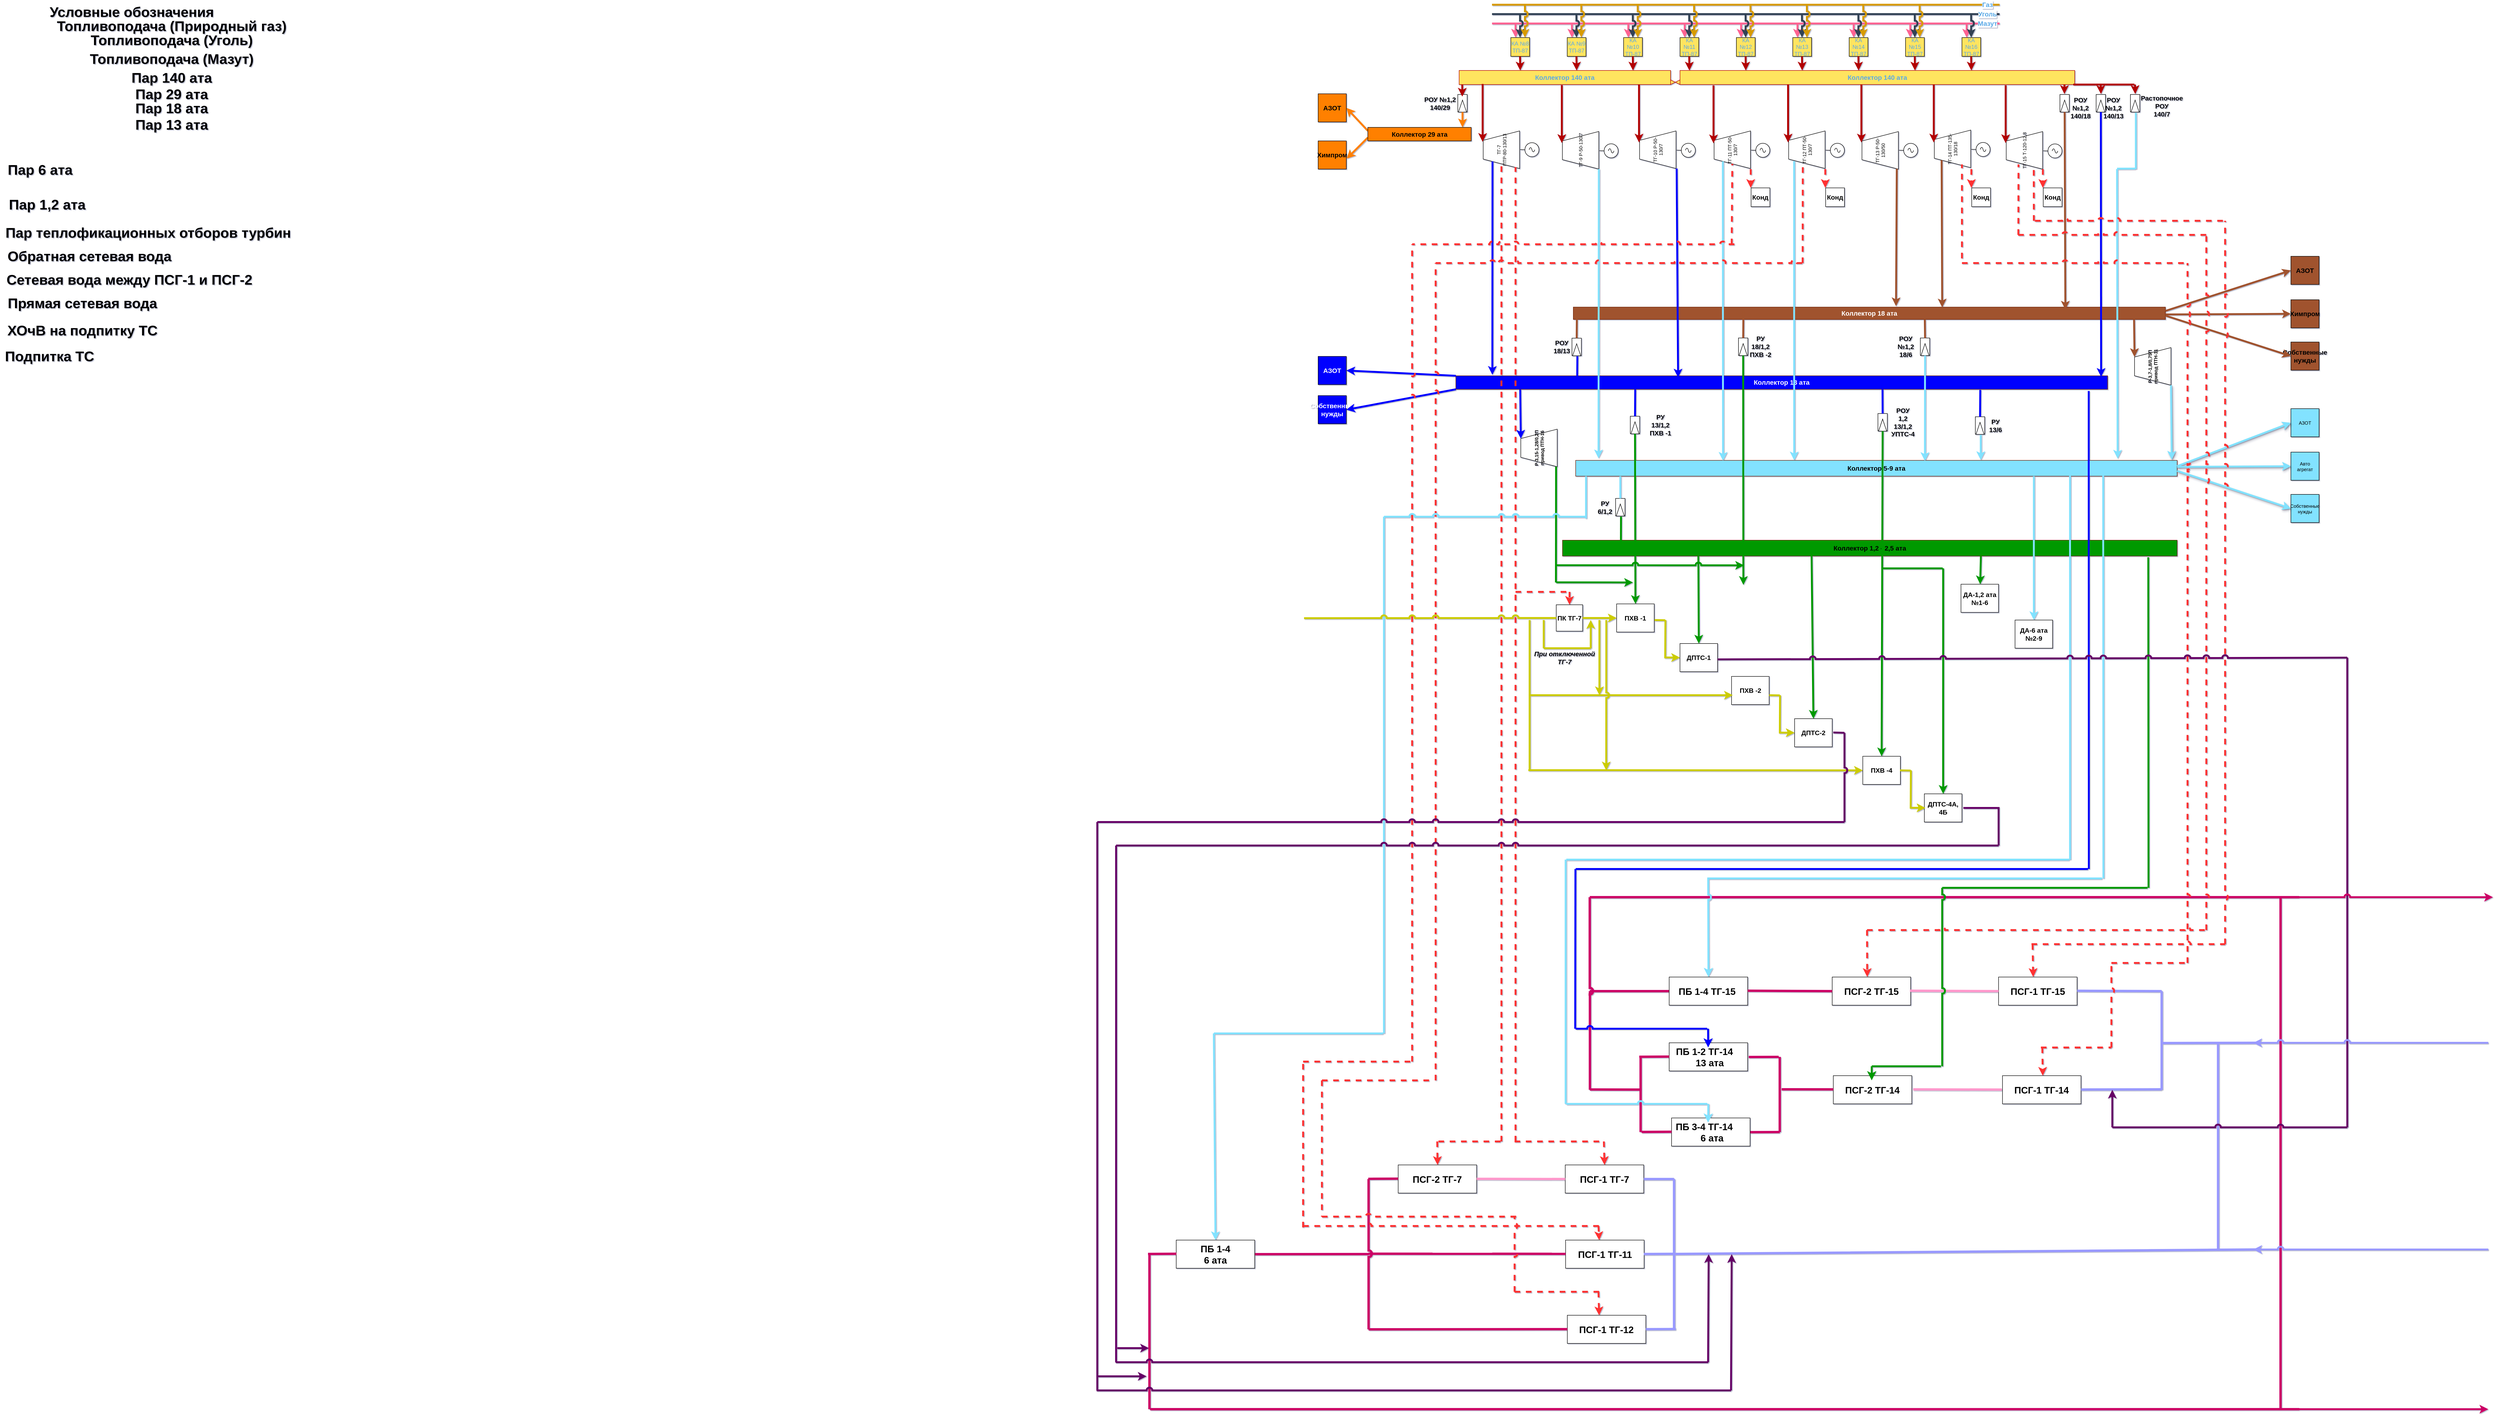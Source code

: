 <mxfile version="20.5.3" type="github"><diagram name="Турбины" id="c7558073-3199-34d8-9f00-42111426c3f3"><mxGraphModel dx="8734" dy="2960" grid="1" gridSize="10" guides="1" tooltips="1" connect="1" arrows="1" fold="1" page="1" pageScale="1" pageWidth="3300" pageHeight="2339" math="0" shadow="1"><root><mxCell id="0"/><mxCell id="1" parent="0"/><mxCell id="tL17GhLCMj96Ze86oTwv-2" value="КА №8 ТП-87" style="whiteSpace=wrap;html=1;aspect=fixed;rounded=0;fillColor=#FFE45E;strokeColor=#000000;fontColor=#5AA9E6;" parent="1" vertex="1"><mxGeometry x="-40" y="80" width="40" height="40" as="geometry"/></mxCell><mxCell id="tL17GhLCMj96Ze86oTwv-3" value="КА №9 ТП-87" style="whiteSpace=wrap;html=1;aspect=fixed;rounded=0;fillColor=#FFE45E;strokeColor=#000000;fontColor=#5AA9E6;" parent="1" vertex="1"><mxGeometry x="80" y="80" width="40" height="40" as="geometry"/></mxCell><mxCell id="tL17GhLCMj96Ze86oTwv-4" value="КА №10 ТП-87" style="whiteSpace=wrap;html=1;aspect=fixed;rounded=0;fillColor=#FFE45E;strokeColor=#000000;fontColor=#5AA9E6;" parent="1" vertex="1"><mxGeometry x="200" y="80" width="40" height="40" as="geometry"/></mxCell><mxCell id="tL17GhLCMj96Ze86oTwv-5" value="КА №11 ТП-87" style="whiteSpace=wrap;html=1;aspect=fixed;rounded=0;fillColor=#FFE45E;strokeColor=#000000;fontColor=#5AA9E6;" parent="1" vertex="1"><mxGeometry x="320" y="80" width="40" height="40" as="geometry"/></mxCell><mxCell id="tL17GhLCMj96Ze86oTwv-6" value="КА №12 ТП-87" style="whiteSpace=wrap;html=1;aspect=fixed;rounded=0;fillColor=#FFE45E;strokeColor=#000000;fontColor=#5AA9E6;" parent="1" vertex="1"><mxGeometry x="440" y="80" width="40" height="40" as="geometry"/></mxCell><mxCell id="tL17GhLCMj96Ze86oTwv-7" value="КА №13 ТП-87" style="whiteSpace=wrap;html=1;aspect=fixed;rounded=0;fillColor=#FFE45E;strokeColor=#000000;fontColor=#5AA9E6;" parent="1" vertex="1"><mxGeometry x="560" y="80" width="40" height="40" as="geometry"/></mxCell><mxCell id="tL17GhLCMj96Ze86oTwv-8" value="КА №14 ТП-87" style="whiteSpace=wrap;html=1;aspect=fixed;rounded=0;fillColor=#FFE45E;strokeColor=#000000;fontColor=#5AA9E6;" parent="1" vertex="1"><mxGeometry x="680" y="80" width="40" height="40" as="geometry"/></mxCell><mxCell id="tL17GhLCMj96Ze86oTwv-9" value="КА №15 ТП-87" style="whiteSpace=wrap;html=1;aspect=fixed;rounded=0;fillColor=#FFE45E;strokeColor=#000000;fontColor=#5AA9E6;" parent="1" vertex="1"><mxGeometry x="800" y="80" width="40" height="40" as="geometry"/></mxCell><mxCell id="tL17GhLCMj96Ze86oTwv-10" value="КА №16 ТП-87" style="whiteSpace=wrap;html=1;aspect=fixed;rounded=0;fillColor=#FFE45E;strokeColor=#000000;fontColor=#5AA9E6;" parent="1" vertex="1"><mxGeometry x="920" y="80" width="40" height="40" as="geometry"/></mxCell><mxCell id="tL17GhLCMj96Ze86oTwv-11" value="Коллектор 140 ата" style="rounded=0;whiteSpace=wrap;html=1;strokeColor=#B20000;fillColor=#FFE45E;fontColor=#5AA9E6;fontSize=14;fontStyle=1" parent="1" vertex="1"><mxGeometry x="-150" y="150" width="450" height="30" as="geometry"/></mxCell><mxCell id="tL17GhLCMj96Ze86oTwv-12" value="Коллектор 140 ата" style="rounded=0;whiteSpace=wrap;html=1;strokeColor=#B20000;fillColor=#FFE45E;fontColor=#5AA9E6;fontSize=14;fontStyle=1" parent="1" vertex="1"><mxGeometry x="320" y="150" width="840" height="30" as="geometry"/></mxCell><mxCell id="tL17GhLCMj96Ze86oTwv-13" value="" style="triangle;whiteSpace=wrap;html=1;strokeColor=#B20000;rounded=0;fillColor=#FFE45E;fontColor=#5AA9E6;" parent="1" vertex="1"><mxGeometry x="300" y="170" width="10" height="10" as="geometry"/></mxCell><mxCell id="tL17GhLCMj96Ze86oTwv-14" value="" style="triangle;whiteSpace=wrap;html=1;rotation=-180;strokeColor=#B20000;rounded=0;fillColor=#FFE45E;fontColor=#5AA9E6;" parent="1" vertex="1"><mxGeometry x="310" y="170" width="10" height="10" as="geometry"/></mxCell><mxCell id="tL17GhLCMj96Ze86oTwv-17" value="" style="endArrow=classic;html=1;rounded=0;fillColor=#e51400;strokeColor=#B20000;fontColor=#5AA9E6;strokeWidth=4;" parent="1" edge="1"><mxGeometry width="50" height="50" relative="1" as="geometry"><mxPoint x="-20.34" y="120" as="sourcePoint"/><mxPoint x="-20" y="150" as="targetPoint"/></mxGeometry></mxCell><mxCell id="tL17GhLCMj96Ze86oTwv-18" value="" style="endArrow=classic;html=1;rounded=0;strokeColor=#B20000;fontColor=#5AA9E6;fillColor=#e51400;strokeWidth=4;" parent="1" edge="1"><mxGeometry width="50" height="50" relative="1" as="geometry"><mxPoint x="99.66" y="120" as="sourcePoint"/><mxPoint x="100" y="150" as="targetPoint"/></mxGeometry></mxCell><mxCell id="tL17GhLCMj96Ze86oTwv-19" value="" style="endArrow=classic;html=1;rounded=0;fillColor=#e51400;strokeColor=#B20000;fontColor=#5AA9E6;strokeWidth=4;" parent="1" edge="1"><mxGeometry width="50" height="50" relative="1" as="geometry"><mxPoint x="219.66" y="120" as="sourcePoint"/><mxPoint x="220" y="150" as="targetPoint"/></mxGeometry></mxCell><mxCell id="tL17GhLCMj96Ze86oTwv-20" value="" style="endArrow=classic;html=1;rounded=0;strokeColor=#B20000;fontColor=#5AA9E6;fillColor=#e51400;strokeWidth=4;" parent="1" edge="1"><mxGeometry width="50" height="50" relative="1" as="geometry"><mxPoint x="339.66" y="120" as="sourcePoint"/><mxPoint x="340" y="150" as="targetPoint"/></mxGeometry></mxCell><mxCell id="tL17GhLCMj96Ze86oTwv-21" value="" style="endArrow=classic;html=1;rounded=0;strokeColor=#B20000;fontColor=#5AA9E6;fillColor=#e51400;strokeWidth=4;" parent="1" edge="1"><mxGeometry width="50" height="50" relative="1" as="geometry"><mxPoint x="459.66" y="120" as="sourcePoint"/><mxPoint x="460" y="150" as="targetPoint"/></mxGeometry></mxCell><mxCell id="tL17GhLCMj96Ze86oTwv-22" value="" style="endArrow=classic;html=1;rounded=0;fillColor=#e51400;strokeColor=#B20000;fontColor=#5AA9E6;strokeWidth=4;" parent="1" edge="1"><mxGeometry width="50" height="50" relative="1" as="geometry"><mxPoint x="579.66" y="120" as="sourcePoint"/><mxPoint x="580" y="150" as="targetPoint"/></mxGeometry></mxCell><mxCell id="tL17GhLCMj96Ze86oTwv-23" value="" style="endArrow=classic;html=1;rounded=0;strokeColor=#B20000;fontColor=#5AA9E6;fillColor=#e51400;strokeWidth=4;" parent="1" edge="1"><mxGeometry width="50" height="50" relative="1" as="geometry"><mxPoint x="699.66" y="120" as="sourcePoint"/><mxPoint x="700" y="150" as="targetPoint"/></mxGeometry></mxCell><mxCell id="tL17GhLCMj96Ze86oTwv-24" value="" style="endArrow=classic;html=1;rounded=0;strokeColor=#B20000;fontColor=#5AA9E6;fillColor=#e51400;strokeWidth=4;" parent="1" edge="1"><mxGeometry width="50" height="50" relative="1" as="geometry"><mxPoint x="819.66" y="120" as="sourcePoint"/><mxPoint x="820" y="150" as="targetPoint"/></mxGeometry></mxCell><mxCell id="tL17GhLCMj96Ze86oTwv-25" value="" style="endArrow=classic;html=1;rounded=0;strokeColor=#B20000;fontColor=#5AA9E6;fillColor=#e51400;strokeWidth=4;" parent="1" edge="1"><mxGeometry width="50" height="50" relative="1" as="geometry"><mxPoint x="939.66" y="120" as="sourcePoint"/><mxPoint x="940" y="150" as="targetPoint"/></mxGeometry></mxCell><mxCell id="tL17GhLCMj96Ze86oTwv-26" value="" style="endArrow=none;html=1;rounded=0;strokeColor=#FF6392;fillColor=#FFE45E;fontColor=#5AA9E6;strokeWidth=4;" parent="1" edge="1"><mxGeometry width="50" height="50" relative="1" as="geometry"><mxPoint x="-80" y="50" as="sourcePoint"/><mxPoint x="1000" y="50" as="targetPoint"/></mxGeometry></mxCell><mxCell id="tL17GhLCMj96Ze86oTwv-27" value="Мазут" style="edgeLabel;html=1;align=center;verticalAlign=middle;resizable=0;points=[];rounded=0;fontColor=#5AA9E6;fontSize=14;fontStyle=1" parent="tL17GhLCMj96Ze86oTwv-26" vertex="1" connectable="0"><mxGeometry x="0.897" relative="1" as="geometry"><mxPoint x="29" as="offset"/></mxGeometry></mxCell><mxCell id="tL17GhLCMj96Ze86oTwv-29" value="" style="endArrow=none;html=1;rounded=0;strokeColor=#314354;fillColor=#647687;fontColor=#5AA9E6;strokeWidth=4;" parent="1" edge="1"><mxGeometry width="50" height="50" relative="1" as="geometry"><mxPoint x="-80" y="30" as="sourcePoint"/><mxPoint x="1000" y="30" as="targetPoint"/></mxGeometry></mxCell><mxCell id="tL17GhLCMj96Ze86oTwv-30" value="Уголь" style="edgeLabel;html=1;align=center;verticalAlign=middle;resizable=0;points=[];rounded=0;fontColor=#5AA9E6;fontSize=14;fontStyle=1" parent="tL17GhLCMj96Ze86oTwv-29" vertex="1" connectable="0"><mxGeometry x="0.897" relative="1" as="geometry"><mxPoint x="29" as="offset"/></mxGeometry></mxCell><mxCell id="tL17GhLCMj96Ze86oTwv-31" value="" style="endArrow=none;html=1;rounded=0;strokeColor=#D79B00;fillColor=#ffe6cc;fontColor=#5AA9E6;strokeWidth=4;" parent="1" edge="1"><mxGeometry width="50" height="50" relative="1" as="geometry"><mxPoint x="-80" y="10" as="sourcePoint"/><mxPoint x="1000" y="10" as="targetPoint"/></mxGeometry></mxCell><mxCell id="tL17GhLCMj96Ze86oTwv-32" value="Газ" style="edgeLabel;html=1;align=center;verticalAlign=middle;resizable=0;points=[];rounded=0;fontColor=#5AA9E6;fontSize=14;fontStyle=1" parent="tL17GhLCMj96Ze86oTwv-31" vertex="1" connectable="0"><mxGeometry x="0.897" relative="1" as="geometry"><mxPoint x="29" as="offset"/></mxGeometry></mxCell><mxCell id="tL17GhLCMj96Ze86oTwv-34" value="" style="endArrow=classic;html=1;rounded=0;strokeColor=#FF6392;fontColor=#5AA9E6;fillColor=#FFE45E;strokeWidth=4;" parent="1" edge="1"><mxGeometry width="50" height="50" relative="1" as="geometry"><mxPoint x="-30" y="50" as="sourcePoint"/><mxPoint x="-30" y="80" as="targetPoint"/></mxGeometry></mxCell><mxCell id="tL17GhLCMj96Ze86oTwv-35" value="" style="endArrow=classic;html=1;rounded=0;strokeColor=#FF6392;fontColor=#5AA9E6;fillColor=#FFE45E;strokeWidth=4;" parent="1" edge="1"><mxGeometry width="50" height="50" relative="1" as="geometry"><mxPoint x="90" y="50" as="sourcePoint"/><mxPoint x="90" y="80" as="targetPoint"/></mxGeometry></mxCell><mxCell id="tL17GhLCMj96Ze86oTwv-36" value="" style="endArrow=classic;html=1;rounded=0;strokeColor=#FF6392;fontColor=#5AA9E6;fillColor=#FFE45E;strokeWidth=4;" parent="1" edge="1"><mxGeometry width="50" height="50" relative="1" as="geometry"><mxPoint x="210" y="50" as="sourcePoint"/><mxPoint x="210" y="80" as="targetPoint"/></mxGeometry></mxCell><mxCell id="tL17GhLCMj96Ze86oTwv-37" value="" style="endArrow=classic;html=1;rounded=0;strokeColor=#FF6392;fontColor=#5AA9E6;fillColor=#FFE45E;strokeWidth=4;" parent="1" edge="1"><mxGeometry width="50" height="50" relative="1" as="geometry"><mxPoint x="330" y="50" as="sourcePoint"/><mxPoint x="330" y="80" as="targetPoint"/></mxGeometry></mxCell><mxCell id="tL17GhLCMj96Ze86oTwv-38" value="" style="endArrow=classic;html=1;rounded=0;strokeColor=#FF6392;fontColor=#5AA9E6;fillColor=#FFE45E;strokeWidth=4;" parent="1" edge="1"><mxGeometry width="50" height="50" relative="1" as="geometry"><mxPoint x="450" y="50" as="sourcePoint"/><mxPoint x="450" y="80" as="targetPoint"/></mxGeometry></mxCell><mxCell id="tL17GhLCMj96Ze86oTwv-39" value="" style="endArrow=classic;html=1;rounded=0;strokeColor=#FF6392;fontColor=#5AA9E6;fillColor=#FFE45E;strokeWidth=4;" parent="1" edge="1"><mxGeometry width="50" height="50" relative="1" as="geometry"><mxPoint x="570" y="50" as="sourcePoint"/><mxPoint x="570" y="80" as="targetPoint"/></mxGeometry></mxCell><mxCell id="tL17GhLCMj96Ze86oTwv-40" value="" style="endArrow=classic;html=1;rounded=0;strokeColor=#FF6392;fontColor=#5AA9E6;fillColor=#FFE45E;strokeWidth=4;" parent="1" edge="1"><mxGeometry width="50" height="50" relative="1" as="geometry"><mxPoint x="689.58" y="50" as="sourcePoint"/><mxPoint x="689.58" y="80" as="targetPoint"/></mxGeometry></mxCell><mxCell id="tL17GhLCMj96Ze86oTwv-41" value="" style="endArrow=classic;html=1;rounded=0;strokeColor=#FF6392;fontColor=#5AA9E6;fillColor=#FFE45E;strokeWidth=4;" parent="1" edge="1"><mxGeometry width="50" height="50" relative="1" as="geometry"><mxPoint x="810" y="50" as="sourcePoint"/><mxPoint x="810" y="80" as="targetPoint"/></mxGeometry></mxCell><mxCell id="tL17GhLCMj96Ze86oTwv-42" value="" style="endArrow=classic;html=1;rounded=0;strokeColor=#FF6392;fontColor=#5AA9E6;fillColor=#FFE45E;strokeWidth=4;" parent="1" edge="1"><mxGeometry width="50" height="50" relative="1" as="geometry"><mxPoint x="930" y="50" as="sourcePoint"/><mxPoint x="930" y="80" as="targetPoint"/></mxGeometry></mxCell><mxCell id="tL17GhLCMj96Ze86oTwv-43" value="" style="endArrow=classic;html=1;rounded=0;strokeColor=#314354;fontColor=#5AA9E6;fillColor=#FFE45E;shadow=0;jumpStyle=arc;strokeWidth=4;" parent="1" edge="1"><mxGeometry width="50" height="50" relative="1" as="geometry"><mxPoint x="-20.42" y="30" as="sourcePoint"/><mxPoint x="-20.42" y="80" as="targetPoint"/></mxGeometry></mxCell><mxCell id="tL17GhLCMj96Ze86oTwv-44" value="" style="endArrow=classic;html=1;rounded=0;strokeColor=#314354;fontColor=#5AA9E6;fillColor=#FFE45E;jumpStyle=arc;strokeWidth=4;" parent="1" edge="1"><mxGeometry width="50" height="50" relative="1" as="geometry"><mxPoint x="99.58" y="30" as="sourcePoint"/><mxPoint x="99.58" y="80" as="targetPoint"/></mxGeometry></mxCell><mxCell id="tL17GhLCMj96Ze86oTwv-45" value="" style="endArrow=classic;html=1;rounded=0;strokeColor=#314354;fontColor=#5AA9E6;fillColor=#FFE45E;jumpStyle=arc;strokeWidth=4;" parent="1" edge="1"><mxGeometry width="50" height="50" relative="1" as="geometry"><mxPoint x="219.58" y="30" as="sourcePoint"/><mxPoint x="219.58" y="80" as="targetPoint"/></mxGeometry></mxCell><mxCell id="tL17GhLCMj96Ze86oTwv-46" value="" style="endArrow=classic;html=1;rounded=0;strokeColor=#314354;fontColor=#5AA9E6;fillColor=#FFE45E;jumpStyle=arc;strokeWidth=4;" parent="1" edge="1"><mxGeometry width="50" height="50" relative="1" as="geometry"><mxPoint x="339.58" y="30" as="sourcePoint"/><mxPoint x="339.58" y="80" as="targetPoint"/></mxGeometry></mxCell><mxCell id="tL17GhLCMj96Ze86oTwv-47" value="" style="endArrow=classic;html=1;rounded=0;strokeColor=#314354;fontColor=#5AA9E6;fillColor=#FFE45E;jumpStyle=arc;strokeWidth=4;" parent="1" edge="1"><mxGeometry width="50" height="50" relative="1" as="geometry"><mxPoint x="459.58" y="30" as="sourcePoint"/><mxPoint x="459.58" y="80" as="targetPoint"/></mxGeometry></mxCell><mxCell id="tL17GhLCMj96Ze86oTwv-48" value="" style="endArrow=classic;html=1;rounded=0;strokeColor=#314354;fontColor=#5AA9E6;fillColor=#FFE45E;jumpStyle=arc;strokeWidth=4;" parent="1" edge="1"><mxGeometry width="50" height="50" relative="1" as="geometry"><mxPoint x="579.58" y="30" as="sourcePoint"/><mxPoint x="579.58" y="80" as="targetPoint"/></mxGeometry></mxCell><mxCell id="tL17GhLCMj96Ze86oTwv-49" value="" style="endArrow=classic;html=1;rounded=0;strokeColor=#314354;fontColor=#5AA9E6;fillColor=#FFE45E;jumpStyle=arc;strokeWidth=4;" parent="1" edge="1"><mxGeometry width="50" height="50" relative="1" as="geometry"><mxPoint x="699.58" y="30" as="sourcePoint"/><mxPoint x="699.58" y="80" as="targetPoint"/></mxGeometry></mxCell><mxCell id="tL17GhLCMj96Ze86oTwv-50" value="" style="endArrow=classic;html=1;rounded=0;strokeColor=#314354;fontColor=#5AA9E6;fillColor=#FFE45E;jumpStyle=arc;strokeWidth=4;" parent="1" edge="1"><mxGeometry width="50" height="50" relative="1" as="geometry"><mxPoint x="819.58" y="30" as="sourcePoint"/><mxPoint x="819.58" y="80" as="targetPoint"/></mxGeometry></mxCell><mxCell id="tL17GhLCMj96Ze86oTwv-51" value="" style="endArrow=classic;html=1;rounded=0;strokeColor=#314354;fontColor=#5AA9E6;fillColor=#FFE45E;jumpStyle=arc;strokeWidth=4;" parent="1" edge="1"><mxGeometry width="50" height="50" relative="1" as="geometry"><mxPoint x="939.58" y="30" as="sourcePoint"/><mxPoint x="939.58" y="80" as="targetPoint"/></mxGeometry></mxCell><mxCell id="tL17GhLCMj96Ze86oTwv-52" value="" style="endArrow=classic;html=1;rounded=0;strokeColor=#D79B00;fontColor=#5AA9E6;fillColor=#FFE45E;jumpStyle=arc;strokeWidth=4;" parent="1" edge="1"><mxGeometry width="50" height="50" relative="1" as="geometry"><mxPoint x="-10" y="10" as="sourcePoint"/><mxPoint x="-10.0" y="80" as="targetPoint"/></mxGeometry></mxCell><mxCell id="tL17GhLCMj96Ze86oTwv-53" value="" style="endArrow=classic;html=1;rounded=0;strokeColor=#D79B00;fontColor=#5AA9E6;fillColor=#FFE45E;jumpStyle=arc;strokeWidth=4;" parent="1" edge="1"><mxGeometry width="50" height="50" relative="1" as="geometry"><mxPoint x="110" y="10" as="sourcePoint"/><mxPoint x="110" y="80" as="targetPoint"/></mxGeometry></mxCell><mxCell id="tL17GhLCMj96Ze86oTwv-54" value="" style="endArrow=classic;html=1;rounded=0;strokeColor=#D79B00;fontColor=#5AA9E6;fillColor=#FFE45E;jumpStyle=arc;strokeWidth=4;" parent="1" edge="1"><mxGeometry width="50" height="50" relative="1" as="geometry"><mxPoint x="230" y="10" as="sourcePoint"/><mxPoint x="230" y="80" as="targetPoint"/></mxGeometry></mxCell><mxCell id="tL17GhLCMj96Ze86oTwv-55" value="" style="endArrow=classic;html=1;rounded=0;strokeColor=#D79B00;fontColor=#5AA9E6;fillColor=#FFE45E;jumpStyle=arc;strokeWidth=4;" parent="1" edge="1"><mxGeometry width="50" height="50" relative="1" as="geometry"><mxPoint x="350" y="10" as="sourcePoint"/><mxPoint x="350" y="80" as="targetPoint"/></mxGeometry></mxCell><mxCell id="tL17GhLCMj96Ze86oTwv-56" value="" style="endArrow=classic;html=1;rounded=0;strokeColor=#D79B00;fontColor=#5AA9E6;fillColor=#FFE45E;jumpStyle=arc;strokeWidth=4;" parent="1" edge="1"><mxGeometry width="50" height="50" relative="1" as="geometry"><mxPoint x="470" y="10" as="sourcePoint"/><mxPoint x="470" y="80" as="targetPoint"/></mxGeometry></mxCell><mxCell id="tL17GhLCMj96Ze86oTwv-57" value="" style="endArrow=classic;html=1;rounded=0;strokeColor=#D79B00;fontColor=#5AA9E6;fillColor=#FFE45E;jumpStyle=arc;strokeWidth=4;" parent="1" edge="1"><mxGeometry width="50" height="50" relative="1" as="geometry"><mxPoint x="590" y="10" as="sourcePoint"/><mxPoint x="590" y="80" as="targetPoint"/></mxGeometry></mxCell><mxCell id="tL17GhLCMj96Ze86oTwv-58" value="" style="endArrow=classic;html=1;rounded=0;strokeColor=#D79B00;fontColor=#5AA9E6;fillColor=#FFE45E;jumpStyle=arc;strokeWidth=4;" parent="1" edge="1"><mxGeometry width="50" height="50" relative="1" as="geometry"><mxPoint x="710" y="10" as="sourcePoint"/><mxPoint x="710" y="80" as="targetPoint"/></mxGeometry></mxCell><mxCell id="tL17GhLCMj96Ze86oTwv-59" value="" style="endArrow=classic;html=1;rounded=0;strokeColor=#D79B00;fontColor=#5AA9E6;fillColor=#FFE45E;jumpStyle=arc;strokeWidth=4;" parent="1" edge="1"><mxGeometry width="50" height="50" relative="1" as="geometry"><mxPoint x="830" y="10" as="sourcePoint"/><mxPoint x="830" y="80" as="targetPoint"/></mxGeometry></mxCell><mxCell id="tL17GhLCMj96Ze86oTwv-68" value="" style="rounded=0;whiteSpace=wrap;html=1;strokeColor=#000000;fontColor=#5AA9E6;fillColor=#FFFFFF;rotation=-90;" parent="1" vertex="1"><mxGeometry x="-161.33" y="209.67" width="37.04" height="20" as="geometry"/></mxCell><mxCell id="tL17GhLCMj96Ze86oTwv-69" value="" style="triangle;whiteSpace=wrap;html=1;strokeColor=#000000;fontColor=#5AA9E6;fillColor=#FFFFFF;rotation=-90;" parent="1" vertex="1"><mxGeometry x="-155.62" y="217.24" width="25.62" height="17.18" as="geometry"/></mxCell><mxCell id="tL17GhLCMj96Ze86oTwv-70" value="РОУ №1,2&lt;br style=&quot;font-size: 14px;&quot;&gt;140/29" style="text;html=1;align=center;verticalAlign=middle;resizable=0;points=[];autosize=1;strokeColor=none;fillColor=none;fontColor=#000000;fontSize=14;fontStyle=1" parent="1" vertex="1"><mxGeometry x="-235.62" y="194.67" width="90" height="50" as="geometry"/></mxCell><mxCell id="tL17GhLCMj96Ze86oTwv-73" value="" style="endArrow=classic;html=1;rounded=0;shadow=0;strokeColor=#FF8000;fontSize=10;fontColor=#000000;fillColor=#FFE45E;jumpStyle=arc;exitX=0;exitY=0.5;exitDx=0;exitDy=0;strokeWidth=4;" parent="1" source="tL17GhLCMj96Ze86oTwv-69" edge="1"><mxGeometry width="50" height="50" relative="1" as="geometry"><mxPoint x="-142.66" y="241.15" as="sourcePoint"/><mxPoint x="-142.85" y="271.15" as="targetPoint"/></mxGeometry></mxCell><mxCell id="tL17GhLCMj96Ze86oTwv-150" style="edgeStyle=none;rounded=0;jumpStyle=arc;jumpSize=6;orthogonalLoop=1;jettySize=auto;html=1;exitX=0;exitY=0.25;exitDx=0;exitDy=0;entryX=1;entryY=0.5;entryDx=0;entryDy=0;shadow=0;strokeColor=#FF8000;strokeWidth=4;fontSize=10;fontColor=#000000;endSize=6;fillColor=#FFE45E;" parent="1" source="tL17GhLCMj96Ze86oTwv-74" target="tL17GhLCMj96Ze86oTwv-81" edge="1"><mxGeometry relative="1" as="geometry"/></mxCell><mxCell id="tL17GhLCMj96Ze86oTwv-151" style="edgeStyle=none;rounded=0;jumpStyle=arc;jumpSize=6;orthogonalLoop=1;jettySize=auto;html=1;exitX=0;exitY=0.75;exitDx=0;exitDy=0;entryX=1.013;entryY=0.627;entryDx=0;entryDy=0;entryPerimeter=0;shadow=0;strokeColor=#FF8000;strokeWidth=4;fontSize=10;fontColor=#000000;endSize=6;fillColor=#FFE45E;" parent="1" source="tL17GhLCMj96Ze86oTwv-74" target="tL17GhLCMj96Ze86oTwv-82" edge="1"><mxGeometry relative="1" as="geometry"/></mxCell><mxCell id="tL17GhLCMj96Ze86oTwv-74" value="Коллектор 29 ата" style="rounded=0;whiteSpace=wrap;html=1;strokeColor=#000000;fillColor=#FF8000;fontColor=#000000;fontSize=14;fontStyle=1" parent="1" vertex="1"><mxGeometry x="-344.29" y="271.15" width="220" height="28.85" as="geometry"/></mxCell><mxCell id="tL17GhLCMj96Ze86oTwv-81" value="АЗОТ" style="whiteSpace=wrap;html=1;aspect=fixed;strokeColor=#000000;fontSize=14;fontColor=#000000;fillColor=#FF8000;fontStyle=1" parent="1" vertex="1"><mxGeometry x="-450" y="199.67" width="60" height="60" as="geometry"/></mxCell><mxCell id="tL17GhLCMj96Ze86oTwv-82" value="Химпром" style="whiteSpace=wrap;html=1;aspect=fixed;strokeColor=#000000;fontSize=14;fontColor=#000000;fillColor=#FF8000;fontStyle=1" parent="1" vertex="1"><mxGeometry x="-450" y="300" width="60" height="60" as="geometry"/></mxCell><mxCell id="tL17GhLCMj96Ze86oTwv-92" value="" style="rounded=0;whiteSpace=wrap;html=1;strokeColor=#000000;fontColor=#5AA9E6;fillColor=#FFFFFF;rotation=-90;" parent="1" vertex="1"><mxGeometry x="1197.04" y="209.67" width="37.04" height="20" as="geometry"/></mxCell><mxCell id="tL17GhLCMj96Ze86oTwv-93" value="" style="triangle;whiteSpace=wrap;html=1;strokeColor=#000000;fontColor=#5AA9E6;fillColor=#FFFFFF;rotation=-90;" parent="1" vertex="1"><mxGeometry x="1202.75" y="217.24" width="25.62" height="17.18" as="geometry"/></mxCell><mxCell id="tL17GhLCMj96Ze86oTwv-94" value="&lt;font style=&quot;font-size: 14px;&quot;&gt;&lt;b&gt;РОУ &lt;br&gt;№1,2&lt;br style=&quot;&quot;&gt;140/13&lt;/b&gt;&lt;/font&gt;" style="text;html=1;align=center;verticalAlign=middle;resizable=0;points=[];autosize=1;strokeColor=none;fillColor=none;fontColor=#000000;fontSize=10;" parent="1" vertex="1"><mxGeometry x="1207.04" y="199.67" width="70" height="60" as="geometry"/></mxCell><mxCell id="tL17GhLCMj96Ze86oTwv-95" value="" style="rounded=0;whiteSpace=wrap;html=1;strokeColor=#000000;fontColor=#5AA9E6;fillColor=#FFFFFF;rotation=-90;" parent="1" vertex="1"><mxGeometry x="1120" y="209.67" width="37.04" height="20" as="geometry"/></mxCell><mxCell id="tL17GhLCMj96Ze86oTwv-96" value="" style="triangle;whiteSpace=wrap;html=1;strokeColor=#000000;fontColor=#5AA9E6;fillColor=#FFFFFF;rotation=-90;" parent="1" vertex="1"><mxGeometry x="1125.71" y="217.24" width="25.62" height="17.18" as="geometry"/></mxCell><mxCell id="tL17GhLCMj96Ze86oTwv-97" value="РОУ &lt;br&gt;№1,2&lt;br style=&quot;font-size: 14px;&quot;&gt;140/18" style="text;html=1;align=center;verticalAlign=middle;resizable=0;points=[];autosize=1;strokeColor=none;fillColor=none;fontColor=#000000;fontSize=14;fontStyle=1" parent="1" vertex="1"><mxGeometry x="1137.04" y="199.67" width="70" height="60" as="geometry"/></mxCell><mxCell id="tL17GhLCMj96Ze86oTwv-114" value="ТГ-15 Т-120-12,8" style="shape=trapezoid;perimeter=trapezoidPerimeter;whiteSpace=wrap;html=1;fixedSize=1;strokeColor=#000000;fontSize=10;fontColor=#000000;fillColor=#FFFFFF;rotation=-90;" parent="1" vertex="1"><mxGeometry x="1013" y="281.34" width="80" height="77.5" as="geometry"/></mxCell><mxCell id="tL17GhLCMj96Ze86oTwv-117" value="ТГ-7&lt;br style=&quot;font-size: 10px;&quot;&gt;ПТР-80-130/13" style="shape=trapezoid;perimeter=trapezoidPerimeter;fixedSize=1;strokeColor=#000000;fontSize=10;fontColor=#000000;fillColor=#FFFFFF;rotation=-90;labelPosition=center;verticalLabelPosition=middle;align=center;verticalAlign=middle;direction=east;labelBackgroundColor=none;labelBorderColor=none;whiteSpace=wrap;html=1;horizontal=1;" parent="1" vertex="1"><mxGeometry x="-100" y="279.96" width="80" height="77.5" as="geometry"/></mxCell><mxCell id="tL17GhLCMj96Ze86oTwv-118" value="ТГ-9 Р-50-130/7" style="shape=trapezoid;perimeter=trapezoidPerimeter;whiteSpace=wrap;html=1;fixedSize=1;strokeColor=#000000;fontSize=10;fontColor=#000000;fillColor=#FFFFFF;rotation=-90;" parent="1" vertex="1"><mxGeometry x="68.52" y="281.14" width="80" height="77.5" as="geometry"/></mxCell><mxCell id="tL17GhLCMj96Ze86oTwv-119" value="ТГ-10 Р-50-130/7" style="shape=trapezoid;perimeter=trapezoidPerimeter;whiteSpace=wrap;html=1;fixedSize=1;strokeColor=#000000;fontSize=10;fontColor=#000000;fillColor=#FFFFFF;rotation=-90;" parent="1" vertex="1"><mxGeometry x="232.81" y="280" width="80" height="77.5" as="geometry"/></mxCell><mxCell id="tL17GhLCMj96Ze86oTwv-120" value="ТГ-11 ПТ-50-130/7" style="shape=trapezoid;perimeter=trapezoidPerimeter;whiteSpace=wrap;html=1;fixedSize=1;strokeColor=#000000;fontSize=10;fontColor=#000000;fillColor=#FFFFFF;rotation=-90;" parent="1" vertex="1"><mxGeometry x="391.33" y="280" width="80" height="77.5" as="geometry"/></mxCell><mxCell id="tL17GhLCMj96Ze86oTwv-121" value="ТГ-13 Р-50-130/50" style="shape=trapezoid;perimeter=trapezoidPerimeter;whiteSpace=wrap;html=1;fixedSize=1;strokeColor=#000000;fontSize=10;fontColor=#000000;fillColor=#FFFFFF;rotation=-90;" parent="1" vertex="1"><mxGeometry x="706" y="281.34" width="80" height="77.5" as="geometry"/></mxCell><mxCell id="tL17GhLCMj96Ze86oTwv-122" value="ТГ-14 ПТ-135-130/18" style="shape=trapezoid;perimeter=trapezoidPerimeter;whiteSpace=wrap;html=1;fixedSize=1;strokeColor=#000000;fontSize=10;fontColor=#000000;fillColor=#FFFFFF;rotation=-90;" parent="1" vertex="1"><mxGeometry x="860" y="278.2" width="80" height="77.5" as="geometry"/></mxCell><mxCell id="tL17GhLCMj96Ze86oTwv-124" value="" style="endArrow=none;html=1;rounded=0;shadow=0;strokeColor=#000000;strokeWidth=1;fontSize=10;fontColor=#000000;endSize=6;fillColor=#FFE45E;jumpStyle=arc;jumpSize=6;" parent="1" edge="1"><mxGeometry width="50" height="50" relative="1" as="geometry"><mxPoint x="-20" y="318.47" as="sourcePoint"/><mxPoint x="-10" y="318.71" as="targetPoint"/></mxGeometry></mxCell><mxCell id="tL17GhLCMj96Ze86oTwv-125" value="" style="pointerEvents=1;verticalLabelPosition=bottom;shadow=0;dashed=0;align=center;html=1;verticalAlign=top;shape=mxgraph.electrical.signal_sources.source;aspect=fixed;points=[[0.5,0,0],[1,0.5,0],[0.5,1,0],[0,0.5,0]];elSignalType=ac;strokeColor=#000000;fontSize=10;fontColor=#000000;fillColor=#FFFFFF;" parent="1" vertex="1"><mxGeometry x="-10" y="303.71" width="30" height="30" as="geometry"/></mxCell><mxCell id="tL17GhLCMj96Ze86oTwv-126" value="" style="endArrow=none;html=1;rounded=0;shadow=0;strokeColor=#000000;strokeWidth=1;fontSize=10;fontColor=#000000;endSize=6;fillColor=#FFE45E;jumpStyle=arc;jumpSize=6;" parent="1" edge="1"><mxGeometry width="50" height="50" relative="1" as="geometry"><mxPoint x="148.52" y="320.9" as="sourcePoint"/><mxPoint x="158.52" y="321.14" as="targetPoint"/></mxGeometry></mxCell><mxCell id="tL17GhLCMj96Ze86oTwv-127" value="" style="pointerEvents=1;verticalLabelPosition=bottom;shadow=0;dashed=0;align=center;html=1;verticalAlign=top;shape=mxgraph.electrical.signal_sources.source;aspect=fixed;points=[[0.5,0,0],[1,0.5,0],[0.5,1,0],[0,0.5,0]];elSignalType=ac;strokeColor=#000000;fontSize=10;fontColor=#000000;fillColor=#FFFFFF;" parent="1" vertex="1"><mxGeometry x="158.52" y="306.14" width="30" height="30" as="geometry"/></mxCell><mxCell id="tL17GhLCMj96Ze86oTwv-128" value="" style="endArrow=none;html=1;rounded=0;shadow=0;strokeColor=#000000;strokeWidth=1;fontSize=10;fontColor=#000000;endSize=6;fillColor=#FFE45E;jumpStyle=arc;jumpSize=6;" parent="1" edge="1"><mxGeometry width="50" height="50" relative="1" as="geometry"><mxPoint x="312.81" y="319.76" as="sourcePoint"/><mxPoint x="322.81" y="320" as="targetPoint"/></mxGeometry></mxCell><mxCell id="tL17GhLCMj96Ze86oTwv-129" value="" style="pointerEvents=1;verticalLabelPosition=bottom;shadow=0;dashed=0;align=center;html=1;verticalAlign=top;shape=mxgraph.electrical.signal_sources.source;aspect=fixed;points=[[0.5,0,0],[1,0.5,0],[0.5,1,0],[0,0.5,0]];elSignalType=ac;strokeColor=#000000;fontSize=10;fontColor=#000000;fillColor=#FFFFFF;" parent="1" vertex="1"><mxGeometry x="322.81" y="305" width="30" height="30" as="geometry"/></mxCell><mxCell id="tL17GhLCMj96Ze86oTwv-130" value="" style="endArrow=none;html=1;rounded=0;shadow=0;strokeColor=#000000;strokeWidth=1;fontSize=10;fontColor=#000000;endSize=6;fillColor=#FFE45E;jumpStyle=arc;jumpSize=6;" parent="1" edge="1"><mxGeometry width="50" height="50" relative="1" as="geometry"><mxPoint x="471.33" y="319.76" as="sourcePoint"/><mxPoint x="481.33" y="320" as="targetPoint"/></mxGeometry></mxCell><mxCell id="tL17GhLCMj96Ze86oTwv-131" value="" style="pointerEvents=1;verticalLabelPosition=bottom;shadow=0;dashed=0;align=center;html=1;verticalAlign=top;shape=mxgraph.electrical.signal_sources.source;aspect=fixed;points=[[0.5,0,0],[1,0.5,0],[0.5,1,0],[0,0.5,0]];elSignalType=ac;strokeColor=#000000;fontSize=10;fontColor=#000000;fillColor=#FFFFFF;" parent="1" vertex="1"><mxGeometry x="481.33" y="305" width="30" height="30" as="geometry"/></mxCell><mxCell id="tL17GhLCMj96Ze86oTwv-132" value="" style="endArrow=none;html=1;rounded=0;shadow=0;strokeColor=#000000;strokeWidth=1;fontSize=10;fontColor=#000000;endSize=6;fillColor=#FFE45E;jumpStyle=arc;jumpSize=6;" parent="1" edge="1"><mxGeometry width="50" height="50" relative="1" as="geometry"><mxPoint x="786" y="319.85" as="sourcePoint"/><mxPoint x="796" y="320.09" as="targetPoint"/></mxGeometry></mxCell><mxCell id="tL17GhLCMj96Ze86oTwv-133" value="" style="pointerEvents=1;verticalLabelPosition=bottom;shadow=0;dashed=0;align=center;html=1;verticalAlign=top;shape=mxgraph.electrical.signal_sources.source;aspect=fixed;points=[[0.5,0,0],[1,0.5,0],[0.5,1,0],[0,0.5,0]];elSignalType=ac;strokeColor=#000000;fontSize=10;fontColor=#000000;fillColor=#FFFFFF;" parent="1" vertex="1"><mxGeometry x="796" y="305.09" width="30" height="30" as="geometry"/></mxCell><mxCell id="tL17GhLCMj96Ze86oTwv-138" value="" style="endArrow=none;html=1;rounded=0;shadow=0;strokeColor=#000000;strokeWidth=1;fontSize=10;fontColor=#000000;endSize=6;fillColor=#FFE45E;jumpStyle=arc;jumpSize=6;" parent="1" edge="1"><mxGeometry width="50" height="50" relative="1" as="geometry"><mxPoint x="940" y="317.96" as="sourcePoint"/><mxPoint x="950" y="318.2" as="targetPoint"/></mxGeometry></mxCell><mxCell id="tL17GhLCMj96Ze86oTwv-139" value="" style="pointerEvents=1;verticalLabelPosition=bottom;shadow=0;dashed=0;align=center;html=1;verticalAlign=top;shape=mxgraph.electrical.signal_sources.source;aspect=fixed;points=[[0.5,0,0],[1,0.5,0],[0.5,1,0],[0,0.5,0]];elSignalType=ac;strokeColor=#000000;fontSize=10;fontColor=#000000;fillColor=#FFFFFF;" parent="1" vertex="1"><mxGeometry x="950" y="303.2" width="30" height="30" as="geometry"/></mxCell><mxCell id="tL17GhLCMj96Ze86oTwv-140" value="" style="endArrow=none;html=1;rounded=0;shadow=0;strokeColor=#000000;strokeWidth=1;fontSize=10;fontColor=#000000;endSize=6;fillColor=#FFE45E;jumpStyle=arc;jumpSize=6;" parent="1" edge="1"><mxGeometry width="50" height="50" relative="1" as="geometry"><mxPoint x="1093" y="321.1" as="sourcePoint"/><mxPoint x="1103" y="321.34" as="targetPoint"/></mxGeometry></mxCell><mxCell id="tL17GhLCMj96Ze86oTwv-141" value="" style="pointerEvents=1;verticalLabelPosition=bottom;shadow=0;dashed=0;align=center;html=1;verticalAlign=top;shape=mxgraph.electrical.signal_sources.source;aspect=fixed;points=[[0.5,0,0],[1,0.5,0],[0.5,1,0],[0,0.5,0]];elSignalType=ac;strokeColor=#000000;fontSize=10;fontColor=#000000;fillColor=#FFFFFF;" parent="1" vertex="1"><mxGeometry x="1103" y="306.34" width="30" height="30" as="geometry"/></mxCell><mxCell id="tL17GhLCMj96Ze86oTwv-142" value="" style="endArrow=classic;html=1;rounded=0;shadow=0;strokeColor=#B20000;strokeWidth=4;fontSize=10;fontColor=#000000;endSize=6;fillColor=#FFE45E;jumpStyle=arc;jumpSize=6;" parent="1" edge="1"><mxGeometry width="50" height="50" relative="1" as="geometry"><mxPoint x="-100" y="178.71" as="sourcePoint"/><mxPoint x="-100" y="301.91" as="targetPoint"/></mxGeometry></mxCell><mxCell id="tL17GhLCMj96Ze86oTwv-143" value="" style="endArrow=classic;html=1;rounded=0;shadow=0;strokeColor=#B20000;strokeWidth=4;fontSize=10;fontColor=#000000;endSize=6;fillColor=#FFE45E;jumpStyle=arc;jumpSize=6;" parent="1" edge="1"><mxGeometry width="50" height="50" relative="1" as="geometry"><mxPoint x="68.52" y="181.14" as="sourcePoint"/><mxPoint x="68.52" y="304.34" as="targetPoint"/></mxGeometry></mxCell><mxCell id="tL17GhLCMj96Ze86oTwv-144" value="" style="endArrow=classic;html=1;rounded=0;shadow=0;strokeColor=#B20000;strokeWidth=4;fontSize=10;fontColor=#000000;endSize=6;fillColor=#FFE45E;jumpStyle=arc;jumpSize=6;" parent="1" edge="1"><mxGeometry width="50" height="50" relative="1" as="geometry"><mxPoint x="232.81" y="180" as="sourcePoint"/><mxPoint x="232.81" y="303.2" as="targetPoint"/></mxGeometry></mxCell><mxCell id="tL17GhLCMj96Ze86oTwv-145" value="" style="endArrow=classic;html=1;rounded=0;shadow=0;strokeColor=#B20000;strokeWidth=4;fontSize=10;fontColor=#000000;endSize=6;fillColor=#FFE45E;jumpStyle=arc;jumpSize=6;" parent="1" edge="1"><mxGeometry width="50" height="50" relative="1" as="geometry"><mxPoint x="391.33" y="181.8" as="sourcePoint"/><mxPoint x="391.33" y="305.0" as="targetPoint"/></mxGeometry></mxCell><mxCell id="tL17GhLCMj96Ze86oTwv-146" value="" style="endArrow=classic;html=1;rounded=0;shadow=0;strokeColor=#B20000;strokeWidth=4;fontSize=10;fontColor=#000000;endSize=6;fillColor=#FFE45E;jumpStyle=arc;jumpSize=6;" parent="1" edge="1"><mxGeometry width="50" height="50" relative="1" as="geometry"><mxPoint x="706" y="180.09" as="sourcePoint"/><mxPoint x="706" y="303.29" as="targetPoint"/></mxGeometry></mxCell><mxCell id="tL17GhLCMj96Ze86oTwv-147" value="" style="endArrow=classic;html=1;rounded=0;shadow=0;strokeColor=#B20000;strokeWidth=4;fontSize=10;fontColor=#000000;endSize=6;fillColor=#FFE45E;jumpStyle=arc;jumpSize=6;" parent="1" edge="1"><mxGeometry width="50" height="50" relative="1" as="geometry"><mxPoint x="860" y="180.0" as="sourcePoint"/><mxPoint x="860" y="303.2" as="targetPoint"/></mxGeometry></mxCell><mxCell id="tL17GhLCMj96Ze86oTwv-148" value="" style="endArrow=classic;html=1;rounded=0;shadow=0;strokeColor=#B20000;strokeWidth=4;fontSize=10;fontColor=#000000;endSize=6;fillColor=#FFE45E;jumpStyle=arc;jumpSize=6;" parent="1" edge="1"><mxGeometry width="50" height="50" relative="1" as="geometry"><mxPoint x="1013" y="181.34" as="sourcePoint"/><mxPoint x="1013" y="304.54" as="targetPoint"/></mxGeometry></mxCell><mxCell id="tL17GhLCMj96Ze86oTwv-159" value="" style="endArrow=none;html=1;rounded=0;shadow=0;strokeColor=#B20000;strokeWidth=4;fontSize=10;fontColor=#000000;endSize=6;fillColor=#FFE45E;jumpStyle=arc;jumpSize=6;exitX=1;exitY=1;exitDx=0;exitDy=0;" parent="1" edge="1"><mxGeometry width="50" height="50" relative="1" as="geometry"><mxPoint x="1157.04" y="180" as="sourcePoint"/><mxPoint x="1287.04" y="180" as="targetPoint"/></mxGeometry></mxCell><mxCell id="tL17GhLCMj96Ze86oTwv-160" value="" style="endArrow=classic;html=1;rounded=0;shadow=0;strokeColor=#B20000;strokeWidth=4;fontSize=10;fontColor=#000000;endSize=6;fillColor=#FFE45E;jumpStyle=arc;jumpSize=6;" parent="1" edge="1"><mxGeometry width="50" height="50" relative="1" as="geometry"><mxPoint x="1215.31" y="180" as="sourcePoint"/><mxPoint x="1215.81" y="200" as="targetPoint"/></mxGeometry></mxCell><mxCell id="tL17GhLCMj96Ze86oTwv-161" value="" style="endArrow=classic;html=1;rounded=0;shadow=0;strokeColor=#B20000;strokeWidth=4;fontSize=10;fontColor=#000000;endSize=6;fillColor=#FFE45E;jumpStyle=arc;jumpSize=6;" parent="1" edge="1"><mxGeometry width="50" height="50" relative="1" as="geometry"><mxPoint x="1138.1" y="180" as="sourcePoint"/><mxPoint x="1138" y="200" as="targetPoint"/></mxGeometry></mxCell><mxCell id="tL17GhLCMj96Ze86oTwv-163" value="" style="endArrow=classic;html=1;rounded=0;shadow=0;strokeColor=#B20000;strokeWidth=4;fontSize=10;fontColor=#000000;endSize=6;fillColor=#FFE45E;jumpStyle=arc;jumpSize=6;" parent="1" edge="1"><mxGeometry width="50" height="50" relative="1" as="geometry"><mxPoint x="-143.31" y="180" as="sourcePoint"/><mxPoint x="-143.31" y="205.58" as="targetPoint"/></mxGeometry></mxCell><mxCell id="tL17GhLCMj96Ze86oTwv-164" value="Коллектор 18 ата" style="rounded=0;whiteSpace=wrap;html=1;strokeColor=#6D1F00;fillColor=#A0522D;fontColor=#ffffff;fontSize=14;fontStyle=1" parent="1" vertex="1"><mxGeometry x="93" y="653.75" width="1260" height="26.25" as="geometry"/></mxCell><mxCell id="tL17GhLCMj96Ze86oTwv-165" value="" style="endArrow=classic;html=1;rounded=0;shadow=0;strokeColor=#A0522D;strokeWidth=4;fontSize=10;fontColor=#000000;endSize=6;fillColor=#FFE45E;jumpStyle=arc;jumpSize=6;entryX=0.831;entryY=0.2;entryDx=0;entryDy=0;entryPerimeter=0;exitX=0;exitY=0.5;exitDx=0;exitDy=0;" parent="1" source="tL17GhLCMj96Ze86oTwv-96" target="tL17GhLCMj96Ze86oTwv-164" edge="1"><mxGeometry width="50" height="50" relative="1" as="geometry"><mxPoint x="1092.96" y="239.67" as="sourcePoint"/><mxPoint x="1093.56" y="410.67" as="targetPoint"/></mxGeometry></mxCell><mxCell id="tL17GhLCMj96Ze86oTwv-167" value="АЗОТ" style="whiteSpace=wrap;html=1;aspect=fixed;strokeColor=#000000;fontSize=14;fontColor=#000000;fillColor=#A0522D;fontStyle=1" parent="1" vertex="1"><mxGeometry x="1620" y="545.63" width="60" height="60" as="geometry"/></mxCell><mxCell id="tL17GhLCMj96Ze86oTwv-168" value="Химпром" style="whiteSpace=wrap;html=1;aspect=fixed;strokeColor=#000000;fontSize=14;fontColor=#000000;fillColor=#A0522D;fontStyle=1" parent="1" vertex="1"><mxGeometry x="1620" y="638.13" width="60" height="60" as="geometry"/></mxCell><mxCell id="tL17GhLCMj96Ze86oTwv-169" value="Собственные нужды" style="html=1;aspect=fixed;strokeColor=#000000;fontSize=14;fontColor=#000000;fillColor=#A0522D;whiteSpace=wrap;fontStyle=1" parent="1" vertex="1"><mxGeometry x="1620" y="728.13" width="60" height="60" as="geometry"/></mxCell><mxCell id="nzYGWM5v_-n4lpJx9gkC-1" value="Коллектор 13 ата" style="rounded=0;whiteSpace=wrap;html=1;strokeColor=#6D1F00;fillColor=#0000FF;fontColor=#ffffff;fontSize=14;fontStyle=1" parent="1" vertex="1"><mxGeometry x="-157" y="800" width="1387" height="28.75" as="geometry"/></mxCell><mxCell id="nzYGWM5v_-n4lpJx9gkC-3" value="" style="rounded=0;whiteSpace=wrap;html=1;strokeColor=#000000;fontColor=#5AA9E6;fillColor=#FFFFFF;rotation=-90;" parent="1" vertex="1"><mxGeometry x="81.62" y="728.42" width="37.04" height="20" as="geometry"/></mxCell><mxCell id="nzYGWM5v_-n4lpJx9gkC-4" value="" style="triangle;whiteSpace=wrap;html=1;strokeColor=#000000;fontColor=#5AA9E6;fillColor=#FFFFFF;rotation=-90;" parent="1" vertex="1"><mxGeometry x="87.33" y="735.99" width="25.62" height="17.18" as="geometry"/></mxCell><mxCell id="nzYGWM5v_-n4lpJx9gkC-6" value="" style="endArrow=none;html=1;rounded=0;exitX=1;exitY=0.5;exitDx=0;exitDy=0;strokeColor=#A0522D;entryX=0.023;entryY=0.912;entryDx=0;entryDy=0;entryPerimeter=0;strokeWidth=4;" parent="1" source="nzYGWM5v_-n4lpJx9gkC-3" edge="1"><mxGeometry width="50" height="50" relative="1" as="geometry"><mxPoint x="81.62" y="713.42" as="sourcePoint"/><mxPoint x="100.6" y="662.54" as="targetPoint"/></mxGeometry></mxCell><mxCell id="nzYGWM5v_-n4lpJx9gkC-7" value="" style="endArrow=classic;html=1;rounded=0;strokeColor=#0000FF;entryX=0.204;entryY=0.033;entryDx=0;entryDy=0;entryPerimeter=0;strokeWidth=4;" parent="1" edge="1"><mxGeometry width="50" height="50" relative="1" as="geometry"><mxPoint x="101.62" y="758.42" as="sourcePoint"/><mxPoint x="101.1" y="818.75" as="targetPoint"/></mxGeometry></mxCell><mxCell id="5O0TgNltETR0nUimpYTd-1" value="РОУ &lt;br style=&quot;font-size: 14px;&quot;&gt;18/13" style="text;html=1;align=center;verticalAlign=middle;resizable=0;points=[];autosize=1;strokeColor=none;fillColor=none;fontColor=#000000;fontSize=14;fontStyle=1" parent="1" vertex="1"><mxGeometry x="38.0" y="713.42" width="60" height="50" as="geometry"/></mxCell><mxCell id="5O0TgNltETR0nUimpYTd-2" value="Собственные нужды" style="html=1;aspect=fixed;strokeColor=#000000;fontSize=14;fontColor=#FFFFFF;fillColor=#0000FF;whiteSpace=wrap;fontStyle=1" parent="1" vertex="1"><mxGeometry x="-450" y="842.2" width="60" height="60" as="geometry"/></mxCell><mxCell id="5O0TgNltETR0nUimpYTd-3" value="АЗОТ" style="html=1;aspect=fixed;strokeColor=#000000;fontSize=14;fontColor=#FFFFFF;fillColor=#0000FF;whiteSpace=wrap;fontStyle=1" parent="1" vertex="1"><mxGeometry x="-450" y="758.75" width="60" height="60" as="geometry"/></mxCell><mxCell id="5O0TgNltETR0nUimpYTd-7" value="" style="endArrow=classic;html=1;rounded=0;strokeColor=#0000FF;fontColor=#FFFFFF;exitX=0;exitY=0;exitDx=0;exitDy=0;entryX=1;entryY=0.5;entryDx=0;entryDy=0;strokeWidth=4;" parent="1" source="nzYGWM5v_-n4lpJx9gkC-1" target="5O0TgNltETR0nUimpYTd-3" edge="1"><mxGeometry width="50" height="50" relative="1" as="geometry"><mxPoint x="-168.33" y="806.95" as="sourcePoint"/><mxPoint x="-367" y="753.75" as="targetPoint"/></mxGeometry></mxCell><mxCell id="5O0TgNltETR0nUimpYTd-8" value="" style="endArrow=classic;html=1;rounded=0;strokeColor=#0000FF;fontColor=#FFFFFF;exitX=0;exitY=1;exitDx=0;exitDy=0;entryX=1;entryY=0.5;entryDx=0;entryDy=0;strokeWidth=4;" parent="1" source="nzYGWM5v_-n4lpJx9gkC-1" target="5O0TgNltETR0nUimpYTd-2" edge="1"><mxGeometry width="50" height="50" relative="1" as="geometry"><mxPoint x="-168.33" y="814.45" as="sourcePoint"/><mxPoint x="-367" y="893.75" as="targetPoint"/></mxGeometry></mxCell><mxCell id="5O0TgNltETR0nUimpYTd-9" value="" style="endArrow=classic;html=1;rounded=0;strokeColor=#0000FF;fontColor=#FFFFFF;exitX=0.189;exitY=0.255;exitDx=0;exitDy=0;entryX=0.056;entryY=-0.075;entryDx=0;entryDy=0;entryPerimeter=0;exitPerimeter=0;strokeWidth=4;" parent="1" source="tL17GhLCMj96Ze86oTwv-117" target="nzYGWM5v_-n4lpJx9gkC-1" edge="1"><mxGeometry width="50" height="50" relative="1" as="geometry"><mxPoint x="270" y="618.71" as="sourcePoint"/><mxPoint x="-80.12" y="575" as="targetPoint"/><Array as="points"/></mxGeometry></mxCell><mxCell id="5O0TgNltETR0nUimpYTd-12" value="" style="endArrow=classic;html=1;rounded=0;strokeColor=#0000FF;fontColor=#FFFFFF;jumpStyle=arc;exitX=0;exitY=0.5;exitDx=0;exitDy=0;entryX=0.99;entryY=0.075;entryDx=0;entryDy=0;entryPerimeter=0;jumpSize=6;shadow=0;sketch=0;strokeWidth=4;" parent="1" source="tL17GhLCMj96Ze86oTwv-93" target="nzYGWM5v_-n4lpJx9gkC-1" edge="1"><mxGeometry width="50" height="50" relative="1" as="geometry"><mxPoint x="1171" y="240" as="sourcePoint"/><mxPoint x="1170.28" y="575.14" as="targetPoint"/><Array as="points"/></mxGeometry></mxCell><mxCell id="5O0TgNltETR0nUimpYTd-16" value="" style="endArrow=classic;html=1;rounded=0;shadow=0;strokeColor=#A0522D;strokeWidth=4;fontSize=10;fontColor=#000000;endSize=6;fillColor=#FFE45E;jumpStyle=arc;jumpSize=6;entryX=0;entryY=0.5;entryDx=0;entryDy=0;exitX=1;exitY=0;exitDx=0;exitDy=0;" parent="1" target="tL17GhLCMj96Ze86oTwv-167" edge="1"><mxGeometry width="50" height="50" relative="1" as="geometry"><mxPoint x="1353" y="661.88" as="sourcePoint"/><mxPoint x="1173.03" y="672.5" as="targetPoint"/></mxGeometry></mxCell><mxCell id="5O0TgNltETR0nUimpYTd-17" value="" style="endArrow=classic;html=1;rounded=0;shadow=0;strokeColor=#A0522D;strokeWidth=4;fontSize=10;fontColor=#000000;endSize=6;fillColor=#FFE45E;jumpStyle=arc;jumpSize=6;entryX=0;entryY=0.5;entryDx=0;entryDy=0;exitX=1;exitY=1;exitDx=0;exitDy=0;" parent="1" target="tL17GhLCMj96Ze86oTwv-169" edge="1"><mxGeometry width="50" height="50" relative="1" as="geometry"><mxPoint x="1353.0" y="671.88" as="sourcePoint"/><mxPoint x="1463" y="585.63" as="targetPoint"/></mxGeometry></mxCell><mxCell id="5O0TgNltETR0nUimpYTd-18" value="" style="endArrow=classic;html=1;rounded=0;shadow=0;strokeColor=#A0522D;strokeWidth=4;fontSize=10;fontColor=#000000;endSize=6;fillColor=#FFE45E;jumpStyle=arc;jumpSize=6;exitX=1;exitY=0.75;exitDx=0;exitDy=0;entryX=0;entryY=0.5;entryDx=0;entryDy=0;" parent="1" target="tL17GhLCMj96Ze86oTwv-168" edge="1"><mxGeometry width="50" height="50" relative="1" as="geometry"><mxPoint x="1353" y="669.38" as="sourcePoint"/><mxPoint x="1403" y="641.88" as="targetPoint"/></mxGeometry></mxCell><mxCell id="5O0TgNltETR0nUimpYTd-22" value="Р-3,7-1,8/0,75П привод ПТН-11" style="shape=trapezoid;perimeter=trapezoidPerimeter;whiteSpace=wrap;html=1;fixedSize=1;strokeColor=#000000;fontSize=10;fontColor=#000000;fillColor=#FFFFFF;rotation=-90;fontStyle=1" parent="1" vertex="1"><mxGeometry x="1286.04" y="741.25" width="80" height="77.5" as="geometry"/></mxCell><mxCell id="5O0TgNltETR0nUimpYTd-23" value="" style="endArrow=classic;html=1;rounded=0;shadow=0;strokeColor=#A0522D;strokeWidth=4;fontSize=10;fontColor=#000000;endSize=6;fillColor=#FFE45E;jumpStyle=arc;jumpSize=6;entryX=0.75;entryY=0;entryDx=0;entryDy=0;exitX=0.947;exitY=0.995;exitDx=0;exitDy=0;exitPerimeter=0;" parent="1" target="5O0TgNltETR0nUimpYTd-22" edge="1" source="tL17GhLCMj96Ze86oTwv-164"><mxGeometry width="50" height="50" relative="1" as="geometry"><mxPoint x="1264" y="663.75" as="sourcePoint"/><mxPoint x="1373" y="711.5" as="targetPoint"/></mxGeometry></mxCell><mxCell id="5O0TgNltETR0nUimpYTd-24" value="Р-3,15-1,28/0,2П привод ПТН-16" style="shape=trapezoid;perimeter=trapezoidPerimeter;whiteSpace=wrap;html=1;fixedSize=1;strokeColor=#000000;fontSize=10;fontColor=#000000;fillColor=#FFFFFF;rotation=-90;fontStyle=1" parent="1" vertex="1"><mxGeometry x="-20" y="914.89" width="80" height="77.5" as="geometry"/></mxCell><mxCell id="5O0TgNltETR0nUimpYTd-25" value="" style="endArrow=classic;html=1;rounded=0;shadow=0;sketch=0;strokeColor=#0000FF;fontColor=#FFFFFF;jumpStyle=arc;jumpSize=6;entryX=0.75;entryY=0;entryDx=0;entryDy=0;strokeWidth=4;" parent="1" target="5O0TgNltETR0nUimpYTd-24" edge="1"><mxGeometry width="50" height="50" relative="1" as="geometry"><mxPoint x="-20" y="829" as="sourcePoint"/><mxPoint x="30" y="821.89" as="targetPoint"/></mxGeometry></mxCell><mxCell id="5O0TgNltETR0nUimpYTd-27" value="Коллектор 5-9 ата" style="rounded=0;whiteSpace=wrap;html=1;strokeColor=#6D1F00;fillColor=#82E2FF;fontColor=#000000;fontSize=14;fontStyle=1" parent="1" vertex="1"><mxGeometry x="98" y="980" width="1280" height="33.75" as="geometry"/></mxCell><mxCell id="5O0TgNltETR0nUimpYTd-31" value="" style="rounded=0;whiteSpace=wrap;html=1;strokeColor=#000000;fontColor=#5AA9E6;fillColor=#FFFFFF;rotation=-90;" parent="1" vertex="1"><mxGeometry x="822.96" y="728.08" width="37.04" height="20" as="geometry"/></mxCell><mxCell id="5O0TgNltETR0nUimpYTd-32" value="" style="triangle;whiteSpace=wrap;html=1;strokeColor=#000000;fontColor=#5AA9E6;fillColor=#FFFFFF;rotation=-90;" parent="1" vertex="1"><mxGeometry x="828.67" y="735.65" width="25.62" height="17.18" as="geometry"/></mxCell><mxCell id="5O0TgNltETR0nUimpYTd-33" value="" style="endArrow=none;html=1;rounded=0;exitX=1;exitY=0.5;exitDx=0;exitDy=0;strokeColor=#A0522D;strokeWidth=4;" parent="1" source="5O0TgNltETR0nUimpYTd-31" edge="1"><mxGeometry width="50" height="50" relative="1" as="geometry"><mxPoint x="822.96" y="713.08" as="sourcePoint"/><mxPoint x="840.96" y="680" as="targetPoint"/></mxGeometry></mxCell><mxCell id="5O0TgNltETR0nUimpYTd-34" value="" style="endArrow=classic;html=1;rounded=0;strokeColor=#82E2FF;jumpStyle=arc;exitX=0;exitY=0.5;exitDx=0;exitDy=0;strokeWidth=4;" parent="1" edge="1" source="5O0TgNltETR0nUimpYTd-32"><mxGeometry width="50" height="50" relative="1" as="geometry"><mxPoint x="840.96" y="760" as="sourcePoint"/><mxPoint x="841.18" y="981.3" as="targetPoint"/><Array as="points"><mxPoint x="841.18" y="981.3"/></Array></mxGeometry></mxCell><mxCell id="5O0TgNltETR0nUimpYTd-35" value="РОУ &lt;br style=&quot;font-size: 14px;&quot;&gt;№1,2&lt;br style=&quot;font-size: 14px;&quot;&gt;18/6" style="text;html=1;align=center;verticalAlign=middle;resizable=0;points=[];autosize=1;strokeColor=none;fillColor=none;fontColor=#000000;fontSize=14;fontStyle=1" parent="1" vertex="1"><mxGeometry x="769.96" y="708.42" width="60" height="60" as="geometry"/></mxCell><mxCell id="5O0TgNltETR0nUimpYTd-36" value="АЗОТ" style="whiteSpace=wrap;html=1;aspect=fixed;strokeColor=#000000;fontSize=10;fontColor=#000000;fillColor=#82E2FF;" parent="1" vertex="1"><mxGeometry x="1620" y="870" width="60" height="60" as="geometry"/></mxCell><mxCell id="5O0TgNltETR0nUimpYTd-37" value="Авто&lt;br&gt;агрегат" style="whiteSpace=wrap;html=1;aspect=fixed;strokeColor=#000000;fontSize=10;fontColor=#000000;fillColor=#82E2FF;" parent="1" vertex="1"><mxGeometry x="1620" y="962.5" width="60" height="60" as="geometry"/></mxCell><mxCell id="5O0TgNltETR0nUimpYTd-38" value="Собственные нужды" style="html=1;aspect=fixed;strokeColor=#000000;fontSize=10;fontColor=#000000;fillColor=#82E2FF;whiteSpace=wrap;" parent="1" vertex="1"><mxGeometry x="1620" y="1052.5" width="60" height="60" as="geometry"/></mxCell><mxCell id="5O0TgNltETR0nUimpYTd-39" value="" style="endArrow=classic;html=1;rounded=0;shadow=1;sketch=0;strokeColor=#82E2FF;fontColor=#000000;jumpStyle=arc;jumpSize=6;entryX=0;entryY=0.5;entryDx=0;entryDy=0;strokeWidth=4;" parent="1" target="5O0TgNltETR0nUimpYTd-36" edge="1"><mxGeometry width="50" height="50" relative="1" as="geometry"><mxPoint x="1378" y="992.37" as="sourcePoint"/><mxPoint x="1428" y="942.37" as="targetPoint"/></mxGeometry></mxCell><mxCell id="5O0TgNltETR0nUimpYTd-40" value="" style="endArrow=classic;html=1;rounded=0;shadow=1;sketch=0;strokeColor=#82E2FF;fontColor=#000000;jumpStyle=arc;jumpSize=6;entryX=0;entryY=0.5;entryDx=0;entryDy=0;exitX=1;exitY=0.75;exitDx=0;exitDy=0;strokeWidth=4;" parent="1" target="5O0TgNltETR0nUimpYTd-37" edge="1"><mxGeometry width="50" height="50" relative="1" as="geometry"><mxPoint x="1378" y="993.933" as="sourcePoint"/><mxPoint x="1463" y="916.12" as="targetPoint"/></mxGeometry></mxCell><mxCell id="5O0TgNltETR0nUimpYTd-41" value="" style="endArrow=classic;html=1;rounded=0;shadow=1;sketch=0;strokeColor=#82E2FF;fontColor=#000000;jumpStyle=arc;jumpSize=6;entryX=0;entryY=0.5;entryDx=0;entryDy=0;exitX=1;exitY=1;exitDx=0;exitDy=0;strokeWidth=4;" parent="1" target="5O0TgNltETR0nUimpYTd-38" edge="1"><mxGeometry width="50" height="50" relative="1" as="geometry"><mxPoint x="1378" y="1002.37" as="sourcePoint"/><mxPoint x="1463" y="1008.62" as="targetPoint"/></mxGeometry></mxCell><mxCell id="5O0TgNltETR0nUimpYTd-42" value="" style="endArrow=classic;html=1;rounded=0;shadow=1;sketch=0;strokeColor=#82E2FF;fontColor=#000000;jumpStyle=arc;jumpSize=6;exitX=0;exitY=1;exitDx=0;exitDy=0;entryX=0.991;entryY=-0.046;entryDx=0;entryDy=0;entryPerimeter=0;strokeWidth=4;" parent="1" source="5O0TgNltETR0nUimpYTd-22" target="5O0TgNltETR0nUimpYTd-27" edge="1"><mxGeometry width="50" height="50" relative="1" as="geometry"><mxPoint x="1363" y="843.75" as="sourcePoint"/><mxPoint x="1365" y="1000" as="targetPoint"/></mxGeometry></mxCell><mxCell id="5O0TgNltETR0nUimpYTd-48" value="" style="rounded=0;whiteSpace=wrap;html=1;strokeColor=#000000;fontColor=#5AA9E6;fillColor=#FFFFFF;rotation=-90;" parent="1" vertex="1"><mxGeometry x="940" y="895.76" width="37.04" height="20" as="geometry"/></mxCell><mxCell id="5O0TgNltETR0nUimpYTd-49" value="" style="triangle;whiteSpace=wrap;html=1;strokeColor=#000000;fontColor=#5AA9E6;fillColor=#FFFFFF;rotation=-90;" parent="1" vertex="1"><mxGeometry x="945.71" y="903.33" width="25.62" height="17.18" as="geometry"/></mxCell><mxCell id="5O0TgNltETR0nUimpYTd-50" value="" style="endArrow=none;html=1;rounded=0;strokeColor=#0000FF;entryX=0.023;entryY=0.912;entryDx=0;entryDy=0;entryPerimeter=0;exitX=1;exitY=0.5;exitDx=0;exitDy=0;strokeWidth=4;" parent="1" source="5O0TgNltETR0nUimpYTd-48" edge="1"><mxGeometry width="50" height="50" relative="1" as="geometry"><mxPoint x="959" y="884.88" as="sourcePoint"/><mxPoint x="958.98" y="829.88" as="targetPoint"/></mxGeometry></mxCell><mxCell id="5O0TgNltETR0nUimpYTd-51" value="" style="endArrow=classic;html=1;rounded=0;strokeColor=#82E2FF;strokeWidth=4;" parent="1" edge="1"><mxGeometry width="50" height="50" relative="1" as="geometry"><mxPoint x="960" y="925.76" as="sourcePoint"/><mxPoint x="960" y="979.38" as="targetPoint"/></mxGeometry></mxCell><mxCell id="5O0TgNltETR0nUimpYTd-52" value="РУ&lt;br style=&quot;font-size: 14px;&quot;&gt;13/6" style="text;html=1;align=center;verticalAlign=middle;resizable=0;points=[];autosize=1;strokeColor=none;fillColor=none;fontColor=#000000;fontSize=14;fontStyle=1" parent="1" vertex="1"><mxGeometry x="966.33" y="880.76" width="50" height="50" as="geometry"/></mxCell><mxCell id="5O0TgNltETR0nUimpYTd-53" value="Коллектор 1,2 - 2,5 ата" style="rounded=0;whiteSpace=wrap;html=1;strokeColor=#6D1F00;fillColor=#009900;fontColor=#000000;fontSize=14;fontStyle=1" parent="1" vertex="1"><mxGeometry x="70" y="1150" width="1308" height="33.75" as="geometry"/></mxCell><mxCell id="5O0TgNltETR0nUimpYTd-55" value="" style="endArrow=classic;html=1;rounded=0;shadow=0;sketch=0;strokeColor=#A0522D;fontColor=#000000;jumpStyle=arc;jumpSize=6;exitX=0;exitY=0;exitDx=0;exitDy=0;entryX=0.623;entryY=0.025;entryDx=0;entryDy=0;entryPerimeter=0;strokeWidth=4;" parent="1" source="tL17GhLCMj96Ze86oTwv-122" target="tL17GhLCMj96Ze86oTwv-164" edge="1"><mxGeometry width="50" height="50" relative="1" as="geometry"><mxPoint x="840" y="401.95" as="sourcePoint"/><mxPoint x="877" y="647.36" as="targetPoint"/></mxGeometry></mxCell><mxCell id="5O0TgNltETR0nUimpYTd-56" value="" style="endArrow=classic;html=1;rounded=0;shadow=0;sketch=0;strokeColor=#A0522D;fontColor=#000000;jumpStyle=arc;jumpSize=6;entryX=0.545;entryY=-0.075;entryDx=0;entryDy=0;entryPerimeter=0;exitX=0.01;exitY=0.956;exitDx=0;exitDy=0;exitPerimeter=0;strokeWidth=4;" parent="1" source="tL17GhLCMj96Ze86oTwv-121" target="tL17GhLCMj96Ze86oTwv-164" edge="1"><mxGeometry width="50" height="50" relative="1" as="geometry"><mxPoint x="786" y="360.09" as="sourcePoint"/><mxPoint x="780.88" y="410.0" as="targetPoint"/></mxGeometry></mxCell><mxCell id="5O0TgNltETR0nUimpYTd-57" value="" style="rounded=0;whiteSpace=wrap;html=1;strokeColor=#000000;fontColor=#5AA9E6;fillColor=#FFFFFF;rotation=-90;" parent="1" vertex="1"><mxGeometry x="174.48" y="1069.63" width="37.04" height="20" as="geometry"/></mxCell><mxCell id="5O0TgNltETR0nUimpYTd-58" value="" style="triangle;whiteSpace=wrap;html=1;strokeColor=#000000;fontColor=#5AA9E6;fillColor=#FFFFFF;rotation=-90;" parent="1" vertex="1"><mxGeometry x="180.19" y="1077.2" width="25.62" height="17.18" as="geometry"/></mxCell><mxCell id="5O0TgNltETR0nUimpYTd-59" value="" style="endArrow=none;html=1;rounded=0;strokeColor=#82E2FF;exitX=1;exitY=0.5;exitDx=0;exitDy=0;strokeWidth=4;" parent="1" source="5O0TgNltETR0nUimpYTd-57" edge="1"><mxGeometry width="50" height="50" relative="1" as="geometry"><mxPoint x="193.48" y="1058.75" as="sourcePoint"/><mxPoint x="193" y="1013.75" as="targetPoint"/></mxGeometry></mxCell><mxCell id="5O0TgNltETR0nUimpYTd-60" value="" style="endArrow=classic;html=1;rounded=0;strokeColor=#009900;entryX=0.324;entryY=-0.1;entryDx=0;entryDy=0;entryPerimeter=0;strokeWidth=4;" parent="1" edge="1"><mxGeometry width="50" height="50" relative="1" as="geometry"><mxPoint x="194.48" y="1099.63" as="sourcePoint"/><mxPoint x="194.2" y="1177.75" as="targetPoint"/></mxGeometry></mxCell><mxCell id="XugwgxcqVKCRHLb5zXRe-1" value="" style="rounded=0;whiteSpace=wrap;html=1;strokeColor=#000000;fontColor=#5AA9E6;fillColor=#FFFFFF;rotation=-90;" vertex="1" parent="1"><mxGeometry x="1270" y="209.67" width="37.04" height="20" as="geometry"/></mxCell><mxCell id="XugwgxcqVKCRHLb5zXRe-2" value="" style="triangle;whiteSpace=wrap;html=1;strokeColor=#000000;fontColor=#5AA9E6;fillColor=#FFFFFF;rotation=-90;" vertex="1" parent="1"><mxGeometry x="1275.71" y="217.24" width="25.62" height="17.18" as="geometry"/></mxCell><mxCell id="XugwgxcqVKCRHLb5zXRe-3" value="" style="endArrow=classic;html=1;rounded=0;shadow=0;strokeColor=#B20000;strokeWidth=4;fontSize=10;fontColor=#000000;endSize=6;fillColor=#FFE45E;jumpStyle=arc;jumpSize=6;" edge="1" parent="1"><mxGeometry width="50" height="50" relative="1" as="geometry"><mxPoint x="1288.27" y="180" as="sourcePoint"/><mxPoint x="1288.77" y="200" as="targetPoint"/></mxGeometry></mxCell><mxCell id="XugwgxcqVKCRHLb5zXRe-5" value="Растопочное&lt;br style=&quot;font-size: 14px;&quot;&gt;&amp;nbsp;РОУ&amp;nbsp;&lt;br style=&quot;font-size: 14px;&quot;&gt;140/7" style="text;html=1;align=center;verticalAlign=middle;resizable=0;points=[];autosize=1;strokeColor=none;fillColor=none;fontColor=#000000;fontSize=14;fontStyle=1;strokeWidth=4;" vertex="1" parent="1"><mxGeometry x="1290" y="195.83" width="110" height="60" as="geometry"/></mxCell><mxCell id="XugwgxcqVKCRHLb5zXRe-8" value="" style="rounded=0;whiteSpace=wrap;html=1;strokeColor=#000000;fontColor=#5AA9E6;fillColor=#FFFFFF;rotation=-90;" vertex="1" parent="1"><mxGeometry x="435.96" y="728.06" width="37.04" height="20" as="geometry"/></mxCell><mxCell id="XugwgxcqVKCRHLb5zXRe-9" value="" style="triangle;whiteSpace=wrap;html=1;strokeColor=#000000;fontColor=#5AA9E6;fillColor=#FFFFFF;rotation=-90;" vertex="1" parent="1"><mxGeometry x="441.67" y="735.63" width="25.62" height="17.18" as="geometry"/></mxCell><mxCell id="XugwgxcqVKCRHLb5zXRe-10" value="" style="endArrow=none;html=1;rounded=0;exitX=1;exitY=0.5;exitDx=0;exitDy=0;strokeColor=#A0522D;entryX=0.023;entryY=0.912;entryDx=0;entryDy=0;entryPerimeter=0;strokeWidth=4;" edge="1" parent="1" source="XugwgxcqVKCRHLb5zXRe-8"><mxGeometry width="50" height="50" relative="1" as="geometry"><mxPoint x="435.96" y="713.06" as="sourcePoint"/><mxPoint x="454.94" y="662.18" as="targetPoint"/></mxGeometry></mxCell><mxCell id="XugwgxcqVKCRHLb5zXRe-16" value="РУ &lt;br style=&quot;font-size: 14px;&quot;&gt;18/1,2 &lt;br style=&quot;font-size: 14px;&quot;&gt;ПХВ -2" style="text;html=1;align=center;verticalAlign=middle;resizable=0;points=[];autosize=1;strokeColor=none;fillColor=none;fontColor=#000000;fontSize=14;fontStyle=1" vertex="1" parent="1"><mxGeometry x="456.33" y="708.42" width="70" height="60" as="geometry"/></mxCell><mxCell id="XugwgxcqVKCRHLb5zXRe-17" value="" style="endArrow=classic;html=1;rounded=0;shadow=0;strokeColor=#009900;exitX=0;exitY=0.5;exitDx=0;exitDy=0;strokeWidth=4;" edge="1" parent="1" source="XugwgxcqVKCRHLb5zXRe-9"><mxGeometry width="50" height="50" relative="1" as="geometry"><mxPoint x="559.48" y="975.12" as="sourcePoint"/><mxPoint x="454.86" y="1245.12" as="targetPoint"/></mxGeometry></mxCell><mxCell id="XugwgxcqVKCRHLb5zXRe-18" value="ПХВ -1" style="rounded=0;whiteSpace=wrap;html=1;fillColor=#FFFFFF;fontSize=14;fontStyle=1" vertex="1" parent="1"><mxGeometry x="185.19" y="1285.63" width="80" height="60" as="geometry"/></mxCell><mxCell id="XugwgxcqVKCRHLb5zXRe-19" value="" style="rounded=0;whiteSpace=wrap;html=1;strokeColor=#000000;fontColor=#5AA9E6;fillColor=#FFFFFF;rotation=-90;" vertex="1" parent="1"><mxGeometry x="205.77" y="894.63" width="37.04" height="20" as="geometry"/></mxCell><mxCell id="XugwgxcqVKCRHLb5zXRe-20" value="" style="triangle;whiteSpace=wrap;html=1;strokeColor=#000000;fontColor=#5AA9E6;fillColor=#FFFFFF;rotation=-90;" vertex="1" parent="1"><mxGeometry x="211.48" y="902.2" width="25.62" height="17.18" as="geometry"/></mxCell><mxCell id="XugwgxcqVKCRHLb5zXRe-21" value="" style="endArrow=none;html=1;rounded=0;exitX=1;exitY=0.5;exitDx=0;exitDy=0;strokeColor=#0000FF;entryX=0.023;entryY=0.912;entryDx=0;entryDy=0;entryPerimeter=0;strokeWidth=4;" edge="1" parent="1" source="XugwgxcqVKCRHLb5zXRe-19"><mxGeometry width="50" height="50" relative="1" as="geometry"><mxPoint x="205.77" y="879.63" as="sourcePoint"/><mxPoint x="224.75" y="828.75" as="targetPoint"/></mxGeometry></mxCell><mxCell id="XugwgxcqVKCRHLb5zXRe-22" value="" style="endArrow=classic;html=1;rounded=0;shadow=0;strokeColor=#009900;exitX=0;exitY=0.5;exitDx=0;exitDy=0;strokeWidth=4;entryX=0.5;entryY=0;entryDx=0;entryDy=0;" edge="1" parent="1" source="XugwgxcqVKCRHLb5zXRe-20" target="XugwgxcqVKCRHLb5zXRe-18"><mxGeometry width="50" height="50" relative="1" as="geometry"><mxPoint x="329.29" y="1141.69" as="sourcePoint"/><mxPoint x="224.48" y="1243.75" as="targetPoint"/></mxGeometry></mxCell><mxCell id="XugwgxcqVKCRHLb5zXRe-24" value="&lt;font style=&quot;font-size: 14px;&quot;&gt;&lt;b&gt;РУ &lt;br&gt;13/1,2 &lt;br&gt;ПХВ -1&lt;/b&gt;&lt;/font&gt;" style="text;html=1;align=center;verticalAlign=middle;resizable=0;points=[];autosize=1;strokeColor=none;fillColor=none;fontColor=#000000;fontSize=10;" vertex="1" parent="1"><mxGeometry x="242.81" y="874.63" width="70" height="60" as="geometry"/></mxCell><mxCell id="XugwgxcqVKCRHLb5zXRe-25" value="РУ&lt;br style=&quot;font-size: 14px;&quot;&gt;6/1,2" style="text;html=1;align=center;verticalAlign=middle;resizable=0;points=[];autosize=1;strokeColor=none;fillColor=none;fontColor=#000000;fontSize=14;fontStyle=1" vertex="1" parent="1"><mxGeometry x="135.19" y="1054.63" width="50" height="50" as="geometry"/></mxCell><mxCell id="XugwgxcqVKCRHLb5zXRe-26" value="" style="rounded=0;whiteSpace=wrap;html=1;strokeColor=#000000;fontColor=#5AA9E6;fillColor=#FFFFFF;rotation=-90;" vertex="1" parent="1"><mxGeometry x="732.71" y="888.85" width="37.04" height="20" as="geometry"/></mxCell><mxCell id="XugwgxcqVKCRHLb5zXRe-27" value="" style="triangle;whiteSpace=wrap;html=1;strokeColor=#000000;fontColor=#5AA9E6;fillColor=#FFFFFF;rotation=-90;" vertex="1" parent="1"><mxGeometry x="738.42" y="896.42" width="25.62" height="17.18" as="geometry"/></mxCell><mxCell id="XugwgxcqVKCRHLb5zXRe-28" value="" style="endArrow=none;html=1;rounded=0;strokeColor=#0000FF;exitX=1;exitY=0.5;exitDx=0;exitDy=0;entryX=0.56;entryY=1.125;entryDx=0;entryDy=0;entryPerimeter=0;strokeWidth=4;" edge="1" parent="1" source="XugwgxcqVKCRHLb5zXRe-26"><mxGeometry width="50" height="50" relative="1" as="geometry"><mxPoint x="751.71" y="876.41" as="sourcePoint"/><mxPoint x="750.95" y="828.754" as="targetPoint"/></mxGeometry></mxCell><mxCell id="XugwgxcqVKCRHLb5zXRe-29" value="" style="endArrow=classic;html=1;rounded=0;shadow=0;strokeColor=#009900;exitX=0;exitY=0.5;exitDx=0;exitDy=0;jumpStyle=arc;entryX=0.5;entryY=0;entryDx=0;entryDy=0;strokeWidth=4;" edge="1" parent="1" source="XugwgxcqVKCRHLb5zXRe-27" target="XugwgxcqVKCRHLb5zXRe-33"><mxGeometry width="50" height="50" relative="1" as="geometry"><mxPoint x="838.89" y="1136.53" as="sourcePoint"/><mxPoint x="751.23" y="1660" as="targetPoint"/><Array as="points"><mxPoint x="751.23" y="1226.41"/></Array></mxGeometry></mxCell><mxCell id="XugwgxcqVKCRHLb5zXRe-30" value="&lt;font style=&quot;font-size: 14px;&quot;&gt;&lt;b&gt;РОУ &lt;br&gt;1,2 &lt;br&gt;13/1,2 &lt;br&gt;УПТС-4&lt;/b&gt;&lt;/font&gt;" style="text;html=1;align=center;verticalAlign=middle;resizable=0;points=[];autosize=1;strokeColor=none;fillColor=none;fontColor=#000000;fontSize=10;" vertex="1" parent="1"><mxGeometry x="759.04" y="858.85" width="70" height="80" as="geometry"/></mxCell><mxCell id="XugwgxcqVKCRHLb5zXRe-32" value="ПХВ -2" style="rounded=0;whiteSpace=wrap;html=1;fillColor=#FFFFFF;fontSize=14;fontStyle=1" vertex="1" parent="1"><mxGeometry x="429.73" y="1440" width="80" height="60" as="geometry"/></mxCell><mxCell id="XugwgxcqVKCRHLb5zXRe-33" value="ПХВ -4" style="rounded=0;whiteSpace=wrap;html=1;fillColor=#FFFFFF;fontSize=14;fontStyle=1" vertex="1" parent="1"><mxGeometry x="709.04" y="1610" width="80" height="60" as="geometry"/></mxCell><mxCell id="XugwgxcqVKCRHLb5zXRe-34" value="ДПТС-1" style="rounded=0;whiteSpace=wrap;html=1;fillColor=#FFFFFF;fontSize=14;fontStyle=1" vertex="1" parent="1"><mxGeometry x="320.0" y="1370" width="80" height="60" as="geometry"/></mxCell><mxCell id="XugwgxcqVKCRHLb5zXRe-36" value="" style="endArrow=classic;html=1;rounded=0;strokeColor=#009900;strokeWidth=4;entryX=0.5;entryY=0;entryDx=0;entryDy=0;exitX=0.221;exitY=0.999;exitDx=0;exitDy=0;exitPerimeter=0;" edge="1" parent="1" source="5O0TgNltETR0nUimpYTd-53" target="XugwgxcqVKCRHLb5zXRe-34"><mxGeometry width="50" height="50" relative="1" as="geometry"><mxPoint x="360" y="1190" as="sourcePoint"/><mxPoint x="397" y="1310" as="targetPoint"/></mxGeometry></mxCell><mxCell id="XugwgxcqVKCRHLb5zXRe-37" value="ДПТС-4А, 4Б" style="rounded=0;whiteSpace=wrap;html=1;fillColor=#FFFFFF;fontSize=14;fontStyle=1" vertex="1" parent="1"><mxGeometry x="840.0" y="1690" width="80" height="60" as="geometry"/></mxCell><mxCell id="XugwgxcqVKCRHLb5zXRe-39" value="" style="endArrow=classic;html=1;rounded=0;shadow=0;strokeColor=#009900;jumpStyle=arc;entryX=0.5;entryY=0;entryDx=0;entryDy=0;strokeWidth=4;" edge="1" parent="1" target="XugwgxcqVKCRHLb5zXRe-37"><mxGeometry width="50" height="50" relative="1" as="geometry"><mxPoint x="880.04" y="1210" as="sourcePoint"/><mxPoint x="746.64" y="1204.75" as="targetPoint"/></mxGeometry></mxCell><mxCell id="XugwgxcqVKCRHLb5zXRe-40" value="ДПТС-2" style="rounded=0;whiteSpace=wrap;html=1;fillColor=#FFFFFF;fontSize=14;fontStyle=1" vertex="1" parent="1"><mxGeometry x="563.92" y="1530" width="80" height="60" as="geometry"/></mxCell><mxCell id="XugwgxcqVKCRHLb5zXRe-42" value="" style="endArrow=none;html=1;rounded=0;shadow=0;strokeColor=#009900;jumpStyle=arc;entryX=0;entryY=1;entryDx=0;entryDy=0;strokeWidth=4;" edge="1" parent="1"><mxGeometry width="50" height="50" relative="1" as="geometry"><mxPoint x="56" y="1240" as="sourcePoint"/><mxPoint x="56.33" y="993.22" as="targetPoint"/></mxGeometry></mxCell><mxCell id="XugwgxcqVKCRHLb5zXRe-43" value="" style="endArrow=classic;html=1;rounded=0;shadow=0;strokeColor=#009900;jumpStyle=arc;strokeWidth=4;" edge="1" parent="1"><mxGeometry width="50" height="50" relative="1" as="geometry"><mxPoint x="56.7" y="1239.76" as="sourcePoint"/><mxPoint x="220" y="1240" as="targetPoint"/></mxGeometry></mxCell><mxCell id="XugwgxcqVKCRHLb5zXRe-44" value="" style="endArrow=classic;html=1;rounded=0;shadow=0;strokeColor=#009900;jumpStyle=arc;strokeWidth=4;" edge="1" parent="1"><mxGeometry width="50" height="50" relative="1" as="geometry"><mxPoint x="57.58" y="1203.32" as="sourcePoint"/><mxPoint x="456.33" y="1203.57" as="targetPoint"/></mxGeometry></mxCell><mxCell id="XugwgxcqVKCRHLb5zXRe-47" value="ДА-1,2 ата&lt;br style=&quot;font-size: 14px;&quot;&gt;№1-6" style="rounded=0;whiteSpace=wrap;html=1;fillColor=#FFFFFF;fontSize=14;fontStyle=1" vertex="1" parent="1"><mxGeometry x="917.96" y="1243.75" width="80" height="60" as="geometry"/></mxCell><mxCell id="XugwgxcqVKCRHLb5zXRe-48" value="" style="endArrow=classic;html=1;rounded=0;shadow=0;strokeColor=#009900;jumpStyle=arc;exitX=0.631;exitY=1;exitDx=0;exitDy=0;exitPerimeter=0;strokeWidth=4;" edge="1" parent="1" target="XugwgxcqVKCRHLb5zXRe-47"><mxGeometry width="50" height="50" relative="1" as="geometry"><mxPoint x="960.308" y="1183.75" as="sourcePoint"/><mxPoint x="1082.96" y="1213.75" as="targetPoint"/></mxGeometry></mxCell><mxCell id="XugwgxcqVKCRHLb5zXRe-49" value="ДА-6 ата&lt;br style=&quot;font-size: 14px;&quot;&gt;№2-9" style="rounded=0;whiteSpace=wrap;html=1;fillColor=#FFFFFF;fontSize=14;fontStyle=1" vertex="1" parent="1"><mxGeometry x="1033" y="1320" width="80" height="60" as="geometry"/></mxCell><mxCell id="XugwgxcqVKCRHLb5zXRe-50" value="" style="endArrow=classic;html=1;rounded=0;shadow=0;strokeColor=#82E2FF;jumpStyle=arc;strokeWidth=4;" edge="1" parent="1"><mxGeometry width="50" height="50" relative="1" as="geometry"><mxPoint x="1073" y="1013.75" as="sourcePoint"/><mxPoint x="1073" y="1320" as="targetPoint"/></mxGeometry></mxCell><mxCell id="XugwgxcqVKCRHLb5zXRe-51" value="" style="endArrow=classic;html=1;rounded=0;shadow=0;strokeColor=#82E2FF;jumpStyle=arc;exitX=0;exitY=1;exitDx=0;exitDy=0;entryX=0.038;entryY=-0.128;entryDx=0;entryDy=0;entryPerimeter=0;strokeWidth=4;" edge="1" parent="1" source="tL17GhLCMj96Ze86oTwv-118" target="5O0TgNltETR0nUimpYTd-27"><mxGeometry width="50" height="50" relative="1" as="geometry"><mxPoint x="108.52" y="511.14" as="sourcePoint"/><mxPoint x="149.2" y="760.0" as="targetPoint"/></mxGeometry></mxCell><mxCell id="XugwgxcqVKCRHLb5zXRe-52" value="" style="endArrow=classic;html=1;rounded=0;shadow=0;strokeColor=#0000FF;jumpStyle=arc;exitX=0;exitY=1;exitDx=0;exitDy=0;entryX=0.341;entryY=0.125;entryDx=0;entryDy=0;entryPerimeter=0;strokeWidth=4;" edge="1" parent="1" target="nzYGWM5v_-n4lpJx9gkC-1"><mxGeometry width="50" height="50" relative="1" as="geometry"><mxPoint x="312.88" y="358.75" as="sourcePoint"/><mxPoint x="312.81" y="572.92" as="targetPoint"/></mxGeometry></mxCell><mxCell id="XugwgxcqVKCRHLb5zXRe-53" value="" style="endArrow=classic;html=1;rounded=0;shadow=0;strokeColor=#82E2FF;jumpStyle=arc;exitX=0.192;exitY=0.24;exitDx=0;exitDy=0;entryX=0.245;entryY=0.025;entryDx=0;entryDy=0;entryPerimeter=0;exitPerimeter=0;strokeWidth=4;" edge="1" parent="1" source="tL17GhLCMj96Ze86oTwv-120" target="5O0TgNltETR0nUimpYTd-27"><mxGeometry width="50" height="50" relative="1" as="geometry"><mxPoint x="411.33" y="348.54" as="sourcePoint"/><mxPoint x="413.13" y="760.0" as="targetPoint"/></mxGeometry></mxCell><mxCell id="XugwgxcqVKCRHLb5zXRe-58" value="ТГ-12 ПТ-50-130/7" style="shape=trapezoid;perimeter=trapezoidPerimeter;whiteSpace=wrap;html=1;fixedSize=1;strokeColor=#000000;fontSize=10;fontColor=#000000;fillColor=#FFFFFF;rotation=-90;" vertex="1" parent="1"><mxGeometry x="550" y="279.96" width="80" height="77.5" as="geometry"/></mxCell><mxCell id="XugwgxcqVKCRHLb5zXRe-59" value="" style="endArrow=none;html=1;rounded=0;shadow=0;strokeColor=#000000;strokeWidth=1;fontSize=10;fontColor=#000000;endSize=6;fillColor=#FFE45E;jumpStyle=arc;jumpSize=6;" edge="1" parent="1"><mxGeometry width="50" height="50" relative="1" as="geometry"><mxPoint x="630" y="319.72" as="sourcePoint"/><mxPoint x="640" y="319.96" as="targetPoint"/></mxGeometry></mxCell><mxCell id="XugwgxcqVKCRHLb5zXRe-60" value="" style="pointerEvents=1;verticalLabelPosition=bottom;shadow=0;dashed=0;align=center;html=1;verticalAlign=top;shape=mxgraph.electrical.signal_sources.source;aspect=fixed;points=[[0.5,0,0],[1,0.5,0],[0.5,1,0],[0,0.5,0]];elSignalType=ac;strokeColor=#000000;fontSize=10;fontColor=#000000;fillColor=#FFFFFF;" vertex="1" parent="1"><mxGeometry x="640" y="304.96" width="30" height="30" as="geometry"/></mxCell><mxCell id="XugwgxcqVKCRHLb5zXRe-61" value="" style="endArrow=classic;html=1;rounded=0;shadow=0;strokeColor=#B20000;strokeWidth=4;fontSize=10;fontColor=#000000;endSize=6;fillColor=#FFE45E;jumpStyle=arc;jumpSize=6;" edge="1" parent="1"><mxGeometry width="50" height="50" relative="1" as="geometry"><mxPoint x="550.0" y="180.0" as="sourcePoint"/><mxPoint x="550.0" y="303.2" as="targetPoint"/></mxGeometry></mxCell><mxCell id="XugwgxcqVKCRHLb5zXRe-62" value="" style="endArrow=none;html=1;rounded=0;shadow=0;strokeColor=#82E2FF;jumpStyle=arc;strokeWidth=4;" edge="1" parent="1"><mxGeometry width="50" height="50" relative="1" as="geometry"><mxPoint x="1290" y="360" as="sourcePoint"/><mxPoint x="1290" y="240" as="targetPoint"/></mxGeometry></mxCell><mxCell id="XugwgxcqVKCRHLb5zXRe-63" value="" style="endArrow=none;html=1;rounded=0;shadow=0;strokeColor=#82E2FF;jumpStyle=arc;strokeWidth=4;" edge="1" parent="1"><mxGeometry width="50" height="50" relative="1" as="geometry"><mxPoint x="1250" y="359" as="sourcePoint"/><mxPoint x="1289" y="358.84" as="targetPoint"/></mxGeometry></mxCell><mxCell id="XugwgxcqVKCRHLb5zXRe-64" value="" style="endArrow=classic;html=1;rounded=0;shadow=0;strokeColor=#82E2FF;jumpStyle=arc;entryX=0.901;entryY=-0.111;entryDx=0;entryDy=0;entryPerimeter=0;strokeWidth=4;" edge="1" parent="1" target="5O0TgNltETR0nUimpYTd-27"><mxGeometry width="50" height="50" relative="1" as="geometry"><mxPoint x="1250" y="360" as="sourcePoint"/><mxPoint x="1250" y="1000" as="targetPoint"/></mxGeometry></mxCell><mxCell id="XugwgxcqVKCRHLb5zXRe-67" value="" style="endArrow=classic;html=1;rounded=0;shadow=0;strokeColor=#82E2FF;jumpStyle=arc;exitX=0.192;exitY=0.24;exitDx=0;exitDy=0;exitPerimeter=0;strokeWidth=4;" edge="1" parent="1"><mxGeometry width="50" height="50" relative="1" as="geometry"><mxPoint x="562.85" y="343.14" as="sourcePoint"/><mxPoint x="563" y="980" as="targetPoint"/></mxGeometry></mxCell><mxCell id="XugwgxcqVKCRHLb5zXRe-69" value="" style="endArrow=classic;html=1;rounded=0;shadow=0;strokeColor=#009900;jumpStyle=arc;strokeWidth=4;entryX=0.5;entryY=0;entryDx=0;entryDy=0;" edge="1" parent="1" target="XugwgxcqVKCRHLb5zXRe-40"><mxGeometry width="50" height="50" relative="1" as="geometry"><mxPoint x="600" y="1180" as="sourcePoint"/><mxPoint x="560" y="1470" as="targetPoint"/></mxGeometry></mxCell><mxCell id="XugwgxcqVKCRHLb5zXRe-72" value="" style="endArrow=none;html=1;rounded=0;shadow=0;strokeColor=#009900;jumpStyle=arc;strokeWidth=4;" edge="1" parent="1"><mxGeometry width="50" height="50" relative="1" as="geometry"><mxPoint x="749.04" y="1210" as="sourcePoint"/><mxPoint x="879.04" y="1210" as="targetPoint"/></mxGeometry></mxCell><mxCell id="XugwgxcqVKCRHLb5zXRe-75" value="ПСГ-1 ТГ-7" style="rounded=0;whiteSpace=wrap;html=1;fillColor=#FFFFFF;fontSize=20;fontStyle=1" vertex="1" parent="1"><mxGeometry x="75.85" y="2480" width="167.04" height="60" as="geometry"/></mxCell><mxCell id="XugwgxcqVKCRHLb5zXRe-76" value="ПСГ-1 ТГ-11" style="rounded=0;whiteSpace=wrap;html=1;fillColor=#FFFFFF;fontSize=20;fontStyle=1" vertex="1" parent="1"><mxGeometry x="76.62" y="2640" width="167.04" height="60" as="geometry"/></mxCell><mxCell id="XugwgxcqVKCRHLb5zXRe-77" value="ПСГ-1 ТГ-12" style="rounded=0;whiteSpace=wrap;html=1;fillColor=#FFFFFF;fontSize=20;fontStyle=1" vertex="1" parent="1"><mxGeometry x="80.29" y="2800" width="167.04" height="60" as="geometry"/></mxCell><mxCell id="XugwgxcqVKCRHLb5zXRe-78" value="ПСГ-2 ТГ-7" style="rounded=0;whiteSpace=wrap;html=1;fillColor=#FFFFFF;fontSize=20;fontStyle=1" vertex="1" parent="1"><mxGeometry x="-279.67" y="2480" width="167.04" height="60" as="geometry"/></mxCell><mxCell id="XugwgxcqVKCRHLb5zXRe-79" value="" style="endArrow=none;html=1;rounded=0;shadow=0;strokeColor=#9999FF;jumpStyle=arc;strokeWidth=5;exitX=1;exitY=0.5;exitDx=0;exitDy=0;" edge="1" parent="1" source="XugwgxcqVKCRHLb5zXRe-75"><mxGeometry width="50" height="50" relative="1" as="geometry"><mxPoint x="243.66" y="2509.29" as="sourcePoint"/><mxPoint x="307.33" y="2510" as="targetPoint"/></mxGeometry></mxCell><mxCell id="XugwgxcqVKCRHLb5zXRe-80" value="" style="endArrow=none;html=1;rounded=0;shadow=0;strokeColor=#FF99CC;jumpStyle=arc;strokeWidth=5;entryX=0;entryY=0.5;entryDx=0;entryDy=0;" edge="1" parent="1" target="XugwgxcqVKCRHLb5zXRe-75"><mxGeometry width="50" height="50" relative="1" as="geometry"><mxPoint x="-112.63" y="2509.58" as="sourcePoint"/><mxPoint x="-48.96" y="2509.29" as="targetPoint"/></mxGeometry></mxCell><mxCell id="XugwgxcqVKCRHLb5zXRe-81" value="" style="endArrow=none;html=1;rounded=0;shadow=0;strokeColor=#CC0066;jumpStyle=arc;strokeWidth=5;" edge="1" parent="1"><mxGeometry width="50" height="50" relative="1" as="geometry"><mxPoint x="-343.34" y="2509.58" as="sourcePoint"/><mxPoint x="-279.67" y="2509.29" as="targetPoint"/></mxGeometry></mxCell><mxCell id="XugwgxcqVKCRHLb5zXRe-82" value="" style="endArrow=none;html=1;rounded=0;shadow=0;strokeColor=#9999FF;jumpStyle=arc;strokeWidth=5;" edge="1" parent="1"><mxGeometry width="50" height="50" relative="1" as="geometry"><mxPoint x="242.89" y="2669.58" as="sourcePoint"/><mxPoint x="306.56" y="2669.29" as="targetPoint"/></mxGeometry></mxCell><mxCell id="XugwgxcqVKCRHLb5zXRe-83" value="" style="endArrow=none;html=1;rounded=0;shadow=0;strokeColor=#9999FF;jumpStyle=arc;strokeWidth=5;" edge="1" parent="1"><mxGeometry width="50" height="50" relative="1" as="geometry"><mxPoint x="247.33" y="2829.58" as="sourcePoint"/><mxPoint x="311.0" y="2829.29" as="targetPoint"/></mxGeometry></mxCell><mxCell id="XugwgxcqVKCRHLb5zXRe-84" value="" style="endArrow=none;html=1;rounded=0;shadow=0;strokeColor=#CC0066;jumpStyle=arc;strokeWidth=5;" edge="1" parent="1"><mxGeometry width="50" height="50" relative="1" as="geometry"><mxPoint x="-342.67" y="2669" as="sourcePoint"/><mxPoint x="76.62" y="2669.29" as="targetPoint"/></mxGeometry></mxCell><mxCell id="XugwgxcqVKCRHLb5zXRe-86" value="" style="endArrow=none;html=1;rounded=0;shadow=0;strokeColor=#CC0066;jumpStyle=arc;strokeWidth=5;" edge="1" parent="1"><mxGeometry width="50" height="50" relative="1" as="geometry"><mxPoint x="-342.67" y="2830" as="sourcePoint"/><mxPoint x="80.29" y="2829.58" as="targetPoint"/></mxGeometry></mxCell><mxCell id="XugwgxcqVKCRHLb5zXRe-87" value="" style="endArrow=none;html=1;rounded=0;shadow=0;strokeColor=#9999FF;strokeWidth=5;jumpStyle=arc;" edge="1" parent="1"><mxGeometry width="50" height="50" relative="1" as="geometry"><mxPoint x="307.33" y="2830" as="sourcePoint"/><mxPoint x="307.33" y="2510" as="targetPoint"/></mxGeometry></mxCell><mxCell id="XugwgxcqVKCRHLb5zXRe-88" value="" style="endArrow=none;html=1;rounded=0;shadow=0;strokeColor=#CC0066;jumpStyle=arc;strokeWidth=5;" edge="1" parent="1"><mxGeometry width="50" height="50" relative="1" as="geometry"><mxPoint x="-342.67" y="2510" as="sourcePoint"/><mxPoint x="-342.67" y="2830" as="targetPoint"/></mxGeometry></mxCell><mxCell id="XugwgxcqVKCRHLb5zXRe-89" value="" style="endArrow=none;html=1;rounded=0;shadow=0;strokeColor=#CC0066;jumpStyle=arc;strokeWidth=5;exitX=1;exitY=0.5;exitDx=0;exitDy=0;" edge="1" parent="1" source="XugwgxcqVKCRHLb5zXRe-90"><mxGeometry width="50" height="50" relative="1" as="geometry"><mxPoint x="-402.67" y="2670" as="sourcePoint"/><mxPoint x="-342.38" y="2669.7" as="targetPoint"/></mxGeometry></mxCell><mxCell id="XugwgxcqVKCRHLb5zXRe-90" value="ПБ 1-4 &lt;br&gt;6 ата" style="rounded=0;whiteSpace=wrap;html=1;fillColor=#FFFFFF;fontSize=20;fontStyle=1" vertex="1" parent="1"><mxGeometry x="-752" y="2640" width="167.04" height="60" as="geometry"/></mxCell><mxCell id="XugwgxcqVKCRHLb5zXRe-91" value="" style="endArrow=none;html=1;rounded=0;shadow=0;strokeColor=#CC0066;jumpStyle=arc;strokeWidth=5;" edge="1" parent="1"><mxGeometry width="50" height="50" relative="1" as="geometry"><mxPoint x="-812" y="2669.47" as="sourcePoint"/><mxPoint x="-751.71" y="2669.17" as="targetPoint"/></mxGeometry></mxCell><mxCell id="XugwgxcqVKCRHLb5zXRe-92" value="" style="endArrow=none;html=1;rounded=0;shadow=0;strokeColor=#CC0066;jumpStyle=arc;strokeWidth=5;" edge="1" parent="1"><mxGeometry width="50" height="50" relative="1" as="geometry"><mxPoint x="-809" y="2670" as="sourcePoint"/><mxPoint x="-809" y="3000" as="targetPoint"/></mxGeometry></mxCell><mxCell id="XugwgxcqVKCRHLb5zXRe-93" value="" style="endArrow=none;html=1;rounded=0;shadow=0;strokeColor=#CC0066;jumpStyle=arc;strokeWidth=5;" edge="1" parent="1"><mxGeometry width="50" height="50" relative="1" as="geometry"><mxPoint x="1638" y="3000" as="sourcePoint"/><mxPoint x="-807.48" y="3000.0" as="targetPoint"/></mxGeometry></mxCell><mxCell id="XugwgxcqVKCRHLb5zXRe-94" value="ПСГ-1 ТГ-14" style="rounded=0;whiteSpace=wrap;html=1;fillColor=#FFFFFF;fontSize=20;fontStyle=1" vertex="1" parent="1"><mxGeometry x="1006.29" y="2290" width="167.04" height="60" as="geometry"/></mxCell><mxCell id="XugwgxcqVKCRHLb5zXRe-95" value="ПСГ-2 ТГ-14" style="rounded=0;whiteSpace=wrap;html=1;fillColor=#FFFFFF;fontSize=20;fontStyle=1" vertex="1" parent="1"><mxGeometry x="646.29" y="2290" width="167.04" height="60" as="geometry"/></mxCell><mxCell id="XugwgxcqVKCRHLb5zXRe-96" value="" style="endArrow=none;html=1;rounded=0;shadow=0;strokeColor=#9999FF;jumpStyle=arc;strokeWidth=5;" edge="1" parent="1"><mxGeometry width="50" height="50" relative="1" as="geometry"><mxPoint x="1173.33" y="2319.46" as="sourcePoint"/><mxPoint x="1344.96" y="2319" as="targetPoint"/></mxGeometry></mxCell><mxCell id="XugwgxcqVKCRHLb5zXRe-97" value="" style="endArrow=none;html=1;rounded=0;shadow=0;strokeColor=#FF99CC;jumpStyle=arc;strokeWidth=5;entryX=0;entryY=0.5;entryDx=0;entryDy=0;" edge="1" parent="1"><mxGeometry width="50" height="50" relative="1" as="geometry"><mxPoint x="816.29" y="2319.17" as="sourcePoint"/><mxPoint x="1004.77" y="2319.59" as="targetPoint"/></mxGeometry></mxCell><mxCell id="XugwgxcqVKCRHLb5zXRe-98" value="" style="endArrow=none;html=1;rounded=0;shadow=0;strokeColor=#CC0066;jumpStyle=arc;strokeWidth=5;" edge="1" parent="1"><mxGeometry width="50" height="50" relative="1" as="geometry"><mxPoint x="536.29" y="2319" as="sourcePoint"/><mxPoint x="646.29" y="2319.17" as="targetPoint"/></mxGeometry></mxCell><mxCell id="XugwgxcqVKCRHLb5zXRe-99" value="" style="endArrow=none;html=1;rounded=0;shadow=0;strokeColor=#CC0066;jumpStyle=arc;strokeWidth=5;" edge="1" parent="1"><mxGeometry width="50" height="50" relative="1" as="geometry"><mxPoint x="532.29" y="2250" as="sourcePoint"/><mxPoint x="532.29" y="2410" as="targetPoint"/></mxGeometry></mxCell><mxCell id="XugwgxcqVKCRHLb5zXRe-100" value="" style="endArrow=none;html=1;rounded=0;shadow=0;strokeColor=#CC0066;jumpStyle=arc;strokeWidth=5;" edge="1" parent="1"><mxGeometry width="50" height="50" relative="1" as="geometry"><mxPoint x="468.58" y="2410.29" as="sourcePoint"/><mxPoint x="532.25" y="2410" as="targetPoint"/></mxGeometry></mxCell><mxCell id="XugwgxcqVKCRHLb5zXRe-101" value="" style="endArrow=none;html=1;rounded=0;shadow=0;strokeColor=#CC0066;jumpStyle=arc;strokeWidth=5;" edge="1" parent="1"><mxGeometry width="50" height="50" relative="1" as="geometry"><mxPoint x="466.29" y="2250.29" as="sourcePoint"/><mxPoint x="529.96" y="2250" as="targetPoint"/></mxGeometry></mxCell><mxCell id="XugwgxcqVKCRHLb5zXRe-102" value="ПБ 3-4 ТГ-14&amp;nbsp; &amp;nbsp; &amp;nbsp; &amp;nbsp;6 ата" style="rounded=0;whiteSpace=wrap;html=1;fillColor=#FFFFFF;fontSize=20;fontStyle=1" vertex="1" parent="1"><mxGeometry x="302.1" y="2380" width="167.04" height="60" as="geometry"/></mxCell><mxCell id="XugwgxcqVKCRHLb5zXRe-103" value="ПБ 1-2 ТГ-14&amp;nbsp; &amp;nbsp; &amp;nbsp;13 ата" style="rounded=0;whiteSpace=wrap;html=1;fillColor=#FFFFFF;fontSize=20;fontStyle=1" vertex="1" parent="1"><mxGeometry x="297" y="2220" width="167.04" height="60" as="geometry"/></mxCell><mxCell id="XugwgxcqVKCRHLb5zXRe-104" value="" style="endArrow=none;html=1;rounded=0;shadow=0;strokeColor=#CC0066;jumpStyle=arc;strokeWidth=5;" edge="1" parent="1"><mxGeometry width="50" height="50" relative="1" as="geometry"><mxPoint x="233.33" y="2249.7" as="sourcePoint"/><mxPoint x="297.0" y="2249.41" as="targetPoint"/></mxGeometry></mxCell><mxCell id="XugwgxcqVKCRHLb5zXRe-105" value="" style="endArrow=none;html=1;rounded=0;shadow=0;strokeColor=#CC0066;jumpStyle=arc;strokeWidth=5;" edge="1" parent="1"><mxGeometry width="50" height="50" relative="1" as="geometry"><mxPoint x="238.43" y="2409.7" as="sourcePoint"/><mxPoint x="302.1" y="2409.41" as="targetPoint"/></mxGeometry></mxCell><mxCell id="XugwgxcqVKCRHLb5zXRe-106" value="" style="endArrow=none;html=1;rounded=0;shadow=0;strokeColor=#CC0066;jumpStyle=arc;strokeWidth=5;" edge="1" parent="1"><mxGeometry width="50" height="50" relative="1" as="geometry"><mxPoint x="236.22" y="2250" as="sourcePoint"/><mxPoint x="236.22" y="2410" as="targetPoint"/></mxGeometry></mxCell><mxCell id="XugwgxcqVKCRHLb5zXRe-107" value="" style="endArrow=none;html=1;rounded=0;shadow=0;strokeColor=#CC0066;jumpStyle=arc;strokeWidth=5;" edge="1" parent="1"><mxGeometry width="50" height="50" relative="1" as="geometry"><mxPoint x="128.33" y="2319.41" as="sourcePoint"/><mxPoint x="238.33" y="2319.58" as="targetPoint"/></mxGeometry></mxCell><mxCell id="XugwgxcqVKCRHLb5zXRe-108" value="" style="endArrow=none;html=1;rounded=0;shadow=0;strokeColor=#CC0066;jumpStyle=arc;strokeWidth=5;" edge="1" parent="1"><mxGeometry width="50" height="50" relative="1" as="geometry"><mxPoint x="128.33" y="2320" as="sourcePoint"/><mxPoint x="128.33" y="2110" as="targetPoint"/></mxGeometry></mxCell><mxCell id="XugwgxcqVKCRHLb5zXRe-109" value="" style="endArrow=none;html=1;rounded=0;shadow=0;strokeColor=#CC0066;jumpStyle=arc;strokeWidth=5;entryX=0;entryY=0.5;entryDx=0;entryDy=0;" edge="1" parent="1" target="XugwgxcqVKCRHLb5zXRe-110"><mxGeometry width="50" height="50" relative="1" as="geometry"><mxPoint x="127.96" y="2110" as="sourcePoint"/><mxPoint x="237.96" y="2110.17" as="targetPoint"/></mxGeometry></mxCell><mxCell id="XugwgxcqVKCRHLb5zXRe-110" value="ПБ 1-4 ТГ-15&amp;nbsp;" style="rounded=0;whiteSpace=wrap;html=1;fillColor=#FFFFFF;fontSize=20;fontStyle=1" vertex="1" parent="1"><mxGeometry x="297" y="2080" width="167.04" height="60" as="geometry"/></mxCell><mxCell id="XugwgxcqVKCRHLb5zXRe-111" value="ПСГ-2 ТГ-15" style="rounded=0;whiteSpace=wrap;html=1;fillColor=#FFFFFF;fontSize=20;fontStyle=1" vertex="1" parent="1"><mxGeometry x="643.92" y="2080" width="167.04" height="60" as="geometry"/></mxCell><mxCell id="XugwgxcqVKCRHLb5zXRe-112" value="ПСГ-1 ТГ-15" style="rounded=0;whiteSpace=wrap;html=1;fillColor=#FFFFFF;fontSize=20;fontStyle=1" vertex="1" parent="1"><mxGeometry x="997.96" y="2080" width="167.04" height="60" as="geometry"/></mxCell><mxCell id="XugwgxcqVKCRHLb5zXRe-113" value="" style="endArrow=none;html=1;rounded=0;shadow=0;strokeColor=#FF99CC;jumpStyle=arc;strokeWidth=5;entryX=0;entryY=0.5;entryDx=0;entryDy=0;entryPerimeter=0;" edge="1" parent="1" target="XugwgxcqVKCRHLb5zXRe-112"><mxGeometry width="50" height="50" relative="1" as="geometry"><mxPoint x="809.33" y="2109.17" as="sourcePoint"/><mxPoint x="983.25" y="2110" as="targetPoint"/></mxGeometry></mxCell><mxCell id="XugwgxcqVKCRHLb5zXRe-114" value="" style="endArrow=none;html=1;rounded=0;shadow=0;strokeColor=#CC0066;jumpStyle=arc;strokeWidth=5;entryX=0;entryY=0.5;entryDx=0;entryDy=0;" edge="1" parent="1" target="XugwgxcqVKCRHLb5zXRe-111"><mxGeometry width="50" height="50" relative="1" as="geometry"><mxPoint x="464.04" y="2109.17" as="sourcePoint"/><mxPoint x="637.96" y="2109" as="targetPoint"/></mxGeometry></mxCell><mxCell id="XugwgxcqVKCRHLb5zXRe-115" value="" style="endArrow=none;html=1;rounded=0;shadow=0;strokeColor=#9999FF;jumpStyle=arc;strokeWidth=5;" edge="1" parent="1"><mxGeometry width="50" height="50" relative="1" as="geometry"><mxPoint x="1165" y="2109.29" as="sourcePoint"/><mxPoint x="1344.96" y="2110" as="targetPoint"/></mxGeometry></mxCell><mxCell id="XugwgxcqVKCRHLb5zXRe-116" value="" style="endArrow=none;html=1;rounded=0;shadow=0;strokeColor=#CC0066;jumpStyle=arc;strokeWidth=5;" edge="1" parent="1"><mxGeometry width="50" height="50" relative="1" as="geometry"><mxPoint x="127.96" y="2120" as="sourcePoint"/><mxPoint x="127.96" y="1910" as="targetPoint"/></mxGeometry></mxCell><mxCell id="XugwgxcqVKCRHLb5zXRe-117" value="" style="endArrow=none;html=1;rounded=0;shadow=0;strokeColor=#CC0066;jumpStyle=arc;strokeWidth=5;" edge="1" parent="1"><mxGeometry width="50" height="50" relative="1" as="geometry"><mxPoint x="1638" y="1910" as="sourcePoint"/><mxPoint x="127.96" y="1910" as="targetPoint"/></mxGeometry></mxCell><mxCell id="XugwgxcqVKCRHLb5zXRe-118" value="" style="endArrow=none;html=1;rounded=0;shadow=0;strokeColor=#9999FF;jumpStyle=arc;strokeWidth=5;" edge="1" parent="1"><mxGeometry width="50" height="50" relative="1" as="geometry"><mxPoint x="304.96" y="2669.46" as="sourcePoint"/><mxPoint x="1544.96" y="2660" as="targetPoint"/></mxGeometry></mxCell><mxCell id="XugwgxcqVKCRHLb5zXRe-119" value="" style="endArrow=none;html=1;rounded=0;shadow=0;strokeColor=#9999FF;jumpStyle=arc;strokeWidth=5;" edge="1" parent="1"><mxGeometry width="50" height="50" relative="1" as="geometry"><mxPoint x="1344.96" y="2110" as="sourcePoint"/><mxPoint x="1344.96" y="2320" as="targetPoint"/></mxGeometry></mxCell><mxCell id="XugwgxcqVKCRHLb5zXRe-120" value="" style="endArrow=none;html=1;rounded=0;shadow=0;strokeColor=#9999FF;jumpStyle=arc;strokeWidth=5;" edge="1" parent="1"><mxGeometry width="50" height="50" relative="1" as="geometry"><mxPoint x="1344.96" y="2220.46" as="sourcePoint"/><mxPoint x="1544.96" y="2220" as="targetPoint"/></mxGeometry></mxCell><mxCell id="XugwgxcqVKCRHLb5zXRe-122" value="" style="endArrow=none;html=1;rounded=0;shadow=0;strokeColor=#9999FF;strokeWidth=5;jumpStyle=arc;" edge="1" parent="1"><mxGeometry width="50" height="50" relative="1" as="geometry"><mxPoint x="1464.96" y="2660" as="sourcePoint"/><mxPoint x="1464.96" y="2220" as="targetPoint"/></mxGeometry></mxCell><mxCell id="XugwgxcqVKCRHLb5zXRe-123" value="" style="endArrow=none;html=1;rounded=0;shadow=0;strokeColor=#CC0066;strokeWidth=5;jumpStyle=arc;" edge="1" parent="1"><mxGeometry width="50" height="50" relative="1" as="geometry"><mxPoint x="1598" y="3000" as="sourcePoint"/><mxPoint x="1598" y="1910" as="targetPoint"/></mxGeometry></mxCell><mxCell id="XugwgxcqVKCRHLb5zXRe-125" value="" style="endArrow=none;html=1;rounded=0;shadow=0;strokeColor=#82E2FF;strokeWidth=4;jumpStyle=arc;entryX=0.877;entryY=0.625;entryDx=0;entryDy=0;entryPerimeter=0;" edge="1" parent="1" target="5O0TgNltETR0nUimpYTd-27"><mxGeometry width="50" height="50" relative="1" as="geometry"><mxPoint x="1221" y="1870" as="sourcePoint"/><mxPoint x="1313.52" y="1340" as="targetPoint"/></mxGeometry></mxCell><mxCell id="XugwgxcqVKCRHLb5zXRe-126" value="" style="endArrow=none;html=1;rounded=0;shadow=0;strokeColor=#82E2FF;strokeWidth=4;endSize=7;jumpStyle=arc;" edge="1" parent="1"><mxGeometry width="50" height="50" relative="1" as="geometry"><mxPoint x="378" y="1870" as="sourcePoint"/><mxPoint x="1218" y="1870" as="targetPoint"/></mxGeometry></mxCell><mxCell id="XugwgxcqVKCRHLb5zXRe-127" value="" style="endArrow=classic;html=1;rounded=0;shadow=0;strokeColor=#82E2FF;strokeWidth=4;endSize=7;jumpStyle=arc;entryX=0.5;entryY=0;entryDx=0;entryDy=0;" edge="1" parent="1" target="XugwgxcqVKCRHLb5zXRe-110"><mxGeometry width="50" height="50" relative="1" as="geometry"><mxPoint x="379.93" y="1870" as="sourcePoint"/><mxPoint x="379.93" y="1990" as="targetPoint"/></mxGeometry></mxCell><mxCell id="XugwgxcqVKCRHLb5zXRe-128" value="" style="endArrow=none;html=1;rounded=0;shadow=0;strokeColor=#82E2FF;strokeWidth=4;endSize=7;jumpStyle=arc;entryX=0.853;entryY=0.625;entryDx=0;entryDy=0;entryPerimeter=0;" edge="1" parent="1"><mxGeometry width="50" height="50" relative="1" as="geometry"><mxPoint x="1150" y="1830" as="sourcePoint"/><mxPoint x="1150.0" y="1010" as="targetPoint"/></mxGeometry></mxCell><mxCell id="XugwgxcqVKCRHLb5zXRe-129" value="" style="endArrow=none;html=1;rounded=0;shadow=0;strokeColor=#82E2FF;strokeWidth=4;endSize=7;jumpStyle=arc;" edge="1" parent="1"><mxGeometry width="50" height="50" relative="1" as="geometry"><mxPoint x="78" y="1830" as="sourcePoint"/><mxPoint x="1148.16" y="1830" as="targetPoint"/></mxGeometry></mxCell><mxCell id="XugwgxcqVKCRHLb5zXRe-130" value="" style="endArrow=none;html=1;rounded=0;shadow=0;strokeColor=#82E2FF;strokeWidth=4;endSize=7;jumpStyle=arc;" edge="1" parent="1"><mxGeometry width="50" height="50" relative="1" as="geometry"><mxPoint x="76.62" y="1830" as="sourcePoint"/><mxPoint x="76.62" y="2350" as="targetPoint"/></mxGeometry></mxCell><mxCell id="XugwgxcqVKCRHLb5zXRe-131" value="" style="endArrow=none;html=1;rounded=0;shadow=0;strokeColor=#82E2FF;strokeWidth=4;endSize=7;jumpStyle=arc;" edge="1" parent="1"><mxGeometry width="50" height="50" relative="1" as="geometry"><mxPoint x="378" y="2350" as="sourcePoint"/><mxPoint x="78" y="2350" as="targetPoint"/></mxGeometry></mxCell><mxCell id="XugwgxcqVKCRHLb5zXRe-132" value="" style="endArrow=classic;html=1;rounded=0;shadow=0;strokeColor=#82E2FF;strokeWidth=4;endSize=7;jumpStyle=arc;" edge="1" parent="1"><mxGeometry width="50" height="50" relative="1" as="geometry"><mxPoint x="380.23" y="2350" as="sourcePoint"/><mxPoint x="379.85" y="2390" as="targetPoint"/></mxGeometry></mxCell><mxCell id="XugwgxcqVKCRHLb5zXRe-133" value="" style="endArrow=none;html=1;rounded=0;shadow=0;strokeColor=#0000FF;strokeWidth=4;endSize=7;jumpStyle=arc;entryX=0.971;entryY=1.125;entryDx=0;entryDy=0;entryPerimeter=0;" edge="1" parent="1" target="nzYGWM5v_-n4lpJx9gkC-1"><mxGeometry width="50" height="50" relative="1" as="geometry"><mxPoint x="1190" y="1850" as="sourcePoint"/><mxPoint x="1190" y="1013.75" as="targetPoint"/></mxGeometry></mxCell><mxCell id="XugwgxcqVKCRHLb5zXRe-134" value="" style="endArrow=none;html=1;rounded=0;shadow=0;strokeColor=#0000FF;strokeWidth=4;endSize=7;jumpStyle=arc;" edge="1" parent="1"><mxGeometry width="50" height="50" relative="1" as="geometry"><mxPoint x="1188" y="1850" as="sourcePoint"/><mxPoint x="98" y="1850" as="targetPoint"/></mxGeometry></mxCell><mxCell id="XugwgxcqVKCRHLb5zXRe-135" value="" style="endArrow=none;html=1;rounded=0;shadow=0;strokeColor=#0000FF;strokeWidth=4;endSize=7;jumpStyle=arc;" edge="1" parent="1"><mxGeometry width="50" height="50" relative="1" as="geometry"><mxPoint x="97" y="2190" as="sourcePoint"/><mxPoint x="97.47" y="1850" as="targetPoint"/></mxGeometry></mxCell><mxCell id="XugwgxcqVKCRHLb5zXRe-136" value="" style="endArrow=none;html=1;rounded=0;shadow=0;strokeColor=#0000FF;strokeWidth=4;endSize=7;jumpStyle=arc;" edge="1" parent="1"><mxGeometry width="50" height="50" relative="1" as="geometry"><mxPoint x="98" y="2190" as="sourcePoint"/><mxPoint x="378" y="2190" as="targetPoint"/></mxGeometry></mxCell><mxCell id="XugwgxcqVKCRHLb5zXRe-137" value="" style="endArrow=classic;html=1;rounded=0;shadow=0;strokeColor=#0000FF;strokeWidth=4;endSize=7;jumpStyle=arc;" edge="1" parent="1"><mxGeometry width="50" height="50" relative="1" as="geometry"><mxPoint x="379.81" y="2190" as="sourcePoint"/><mxPoint x="380" y="2230" as="targetPoint"/></mxGeometry></mxCell><mxCell id="XugwgxcqVKCRHLb5zXRe-138" value="" style="endArrow=none;html=1;rounded=0;shadow=0;strokeColor=#009900;strokeWidth=4;endSize=7;jumpStyle=arc;entryX=0.953;entryY=1.076;entryDx=0;entryDy=0;entryPerimeter=0;" edge="1" parent="1" target="5O0TgNltETR0nUimpYTd-53"><mxGeometry width="50" height="50" relative="1" as="geometry"><mxPoint x="1317" y="1890" as="sourcePoint"/><mxPoint x="1366.04" y="1280" as="targetPoint"/></mxGeometry></mxCell><mxCell id="XugwgxcqVKCRHLb5zXRe-139" value="" style="endArrow=none;html=1;rounded=0;shadow=0;strokeColor=#009900;strokeWidth=4;endSize=7;jumpStyle=arc;" edge="1" parent="1"><mxGeometry width="50" height="50" relative="1" as="geometry"><mxPoint x="1314.81" y="1890" as="sourcePoint"/><mxPoint x="878" y="1890" as="targetPoint"/></mxGeometry></mxCell><mxCell id="XugwgxcqVKCRHLb5zXRe-140" value="" style="endArrow=none;html=1;rounded=0;shadow=0;strokeColor=#009900;strokeWidth=4;endSize=7;jumpStyle=arc;" edge="1" parent="1"><mxGeometry width="50" height="50" relative="1" as="geometry"><mxPoint x="878" y="2270" as="sourcePoint"/><mxPoint x="878" y="1890" as="targetPoint"/></mxGeometry></mxCell><mxCell id="XugwgxcqVKCRHLb5zXRe-141" value="" style="endArrow=none;html=1;rounded=0;shadow=0;strokeColor=#009900;strokeWidth=4;endSize=7;jumpStyle=arc;" edge="1" parent="1"><mxGeometry width="50" height="50" relative="1" as="geometry"><mxPoint x="875.07" y="2270" as="sourcePoint"/><mxPoint x="728" y="2270" as="targetPoint"/></mxGeometry></mxCell><mxCell id="XugwgxcqVKCRHLb5zXRe-142" value="" style="endArrow=classic;html=1;rounded=0;shadow=0;strokeColor=#009900;strokeWidth=4;endSize=7;jumpStyle=arc;" edge="1" parent="1"><mxGeometry width="50" height="50" relative="1" as="geometry"><mxPoint x="728" y="2270" as="sourcePoint"/><mxPoint x="728" y="2300" as="targetPoint"/></mxGeometry></mxCell><mxCell id="XugwgxcqVKCRHLb5zXRe-151" value="" style="endArrow=classic;html=1;rounded=0;shadow=0;strokeColor=#FF3333;strokeWidth=4;jumpStyle=arc;dashed=1;" edge="1" parent="1"><mxGeometry width="50" height="50" relative="1" as="geometry"><mxPoint x="1092.17" y="360" as="sourcePoint"/><mxPoint x="1092.17" y="400" as="targetPoint"/></mxGeometry></mxCell><mxCell id="XugwgxcqVKCRHLb5zXRe-152" value="Конд" style="whiteSpace=wrap;html=1;aspect=fixed;fillColor=#FFFFFF;fontSize=14;fontStyle=1" vertex="1" parent="1"><mxGeometry x="1093" y="400" width="40" height="40" as="geometry"/></mxCell><mxCell id="XugwgxcqVKCRHLb5zXRe-153" value="" style="endArrow=classic;html=1;rounded=0;shadow=0;strokeColor=#FF3333;strokeWidth=4;jumpStyle=arc;dashed=1;" edge="1" parent="1"><mxGeometry width="50" height="50" relative="1" as="geometry"><mxPoint x="940.0" y="360" as="sourcePoint"/><mxPoint x="940.0" y="400" as="targetPoint"/></mxGeometry></mxCell><mxCell id="XugwgxcqVKCRHLb5zXRe-154" value="Конд" style="whiteSpace=wrap;html=1;aspect=fixed;fillColor=#FFFFFF;fontSize=14;fontStyle=1" vertex="1" parent="1"><mxGeometry x="940.83" y="400" width="40" height="40" as="geometry"/></mxCell><mxCell id="XugwgxcqVKCRHLb5zXRe-155" value="" style="endArrow=classic;html=1;rounded=0;shadow=0;strokeColor=#FF3333;strokeWidth=4;jumpStyle=arc;dashed=1;" edge="1" parent="1"><mxGeometry width="50" height="50" relative="1" as="geometry"><mxPoint x="629.17" y="360" as="sourcePoint"/><mxPoint x="629.17" y="400" as="targetPoint"/></mxGeometry></mxCell><mxCell id="XugwgxcqVKCRHLb5zXRe-156" value="Конд" style="whiteSpace=wrap;html=1;aspect=fixed;fillColor=#FFFFFF;fontSize=14;fontStyle=1" vertex="1" parent="1"><mxGeometry x="630" y="400" width="40" height="40" as="geometry"/></mxCell><mxCell id="XugwgxcqVKCRHLb5zXRe-157" value="" style="endArrow=classic;html=1;rounded=0;shadow=0;strokeColor=#FF3333;strokeWidth=4;jumpStyle=arc;dashed=1;" edge="1" parent="1"><mxGeometry width="50" height="50" relative="1" as="geometry"><mxPoint x="470.5" y="360" as="sourcePoint"/><mxPoint x="470.5" y="400" as="targetPoint"/></mxGeometry></mxCell><mxCell id="XugwgxcqVKCRHLb5zXRe-158" value="Конд" style="whiteSpace=wrap;html=1;aspect=fixed;fillColor=#FFFFFF;fontSize=14;fontStyle=1" vertex="1" parent="1"><mxGeometry x="471.33" y="400" width="40" height="40" as="geometry"/></mxCell><mxCell id="XugwgxcqVKCRHLb5zXRe-162" value="ПК ТГ-7" style="whiteSpace=wrap;html=1;aspect=fixed;fillColor=#FFFFFF;fontSize=14;fontStyle=1" vertex="1" parent="1"><mxGeometry x="56.7" y="1287.5" width="56.25" height="56.25" as="geometry"/></mxCell><mxCell id="XugwgxcqVKCRHLb5zXRe-163" value="" style="endArrow=none;html=1;rounded=0;shadow=0;dashed=1;strokeColor=#FF3333;strokeWidth=4;fontSize=14;jumpStyle=arc;entryX=0;entryY=0.5;entryDx=0;entryDy=0;" edge="1" parent="1" target="tL17GhLCMj96Ze86oTwv-117"><mxGeometry width="50" height="50" relative="1" as="geometry"><mxPoint x="-60" y="2430" as="sourcePoint"/><mxPoint x="-4.38" y="450" as="targetPoint"/></mxGeometry></mxCell><mxCell id="XugwgxcqVKCRHLb5zXRe-164" value="" style="endArrow=none;html=1;rounded=0;shadow=0;dashed=1;strokeColor=#FF3333;strokeWidth=4;fontSize=14;jumpStyle=arc;" edge="1" parent="1"><mxGeometry width="50" height="50" relative="1" as="geometry"><mxPoint x="-62" y="2430" as="sourcePoint"/><mxPoint x="-202" y="2430" as="targetPoint"/></mxGeometry></mxCell><mxCell id="XugwgxcqVKCRHLb5zXRe-165" value="" style="endArrow=classic;html=1;rounded=0;shadow=0;dashed=1;strokeColor=#FF3333;strokeWidth=4;fontSize=14;jumpStyle=arc;" edge="1" parent="1"><mxGeometry width="50" height="50" relative="1" as="geometry"><mxPoint x="-196.58" y="2430" as="sourcePoint"/><mxPoint x="-196" y="2480" as="targetPoint"/></mxGeometry></mxCell><mxCell id="XugwgxcqVKCRHLb5zXRe-166" value="" style="endArrow=none;html=1;rounded=0;shadow=0;dashed=1;strokeColor=#FF3333;strokeWidth=4;fontSize=14;jumpStyle=arc;entryX=0;entryY=0.5;entryDx=0;entryDy=0;" edge="1" parent="1"><mxGeometry width="50" height="50" relative="1" as="geometry"><mxPoint x="-30" y="2430" as="sourcePoint"/><mxPoint x="-30" y="355.7" as="targetPoint"/></mxGeometry></mxCell><mxCell id="XugwgxcqVKCRHLb5zXRe-167" value="" style="endArrow=none;html=1;rounded=0;shadow=0;dashed=1;strokeColor=#FF3333;strokeWidth=4;fontSize=14;jumpStyle=arc;" edge="1" parent="1"><mxGeometry width="50" height="50" relative="1" as="geometry"><mxPoint x="-32" y="2430" as="sourcePoint"/><mxPoint x="158" y="2430" as="targetPoint"/></mxGeometry></mxCell><mxCell id="XugwgxcqVKCRHLb5zXRe-168" value="" style="endArrow=classic;html=1;rounded=0;shadow=0;dashed=1;strokeColor=#FF3333;strokeWidth=4;fontSize=14;jumpStyle=arc;entryX=0.5;entryY=0;entryDx=0;entryDy=0;" edge="1" parent="1" target="XugwgxcqVKCRHLb5zXRe-75"><mxGeometry width="50" height="50" relative="1" as="geometry"><mxPoint x="158" y="2430" as="sourcePoint"/><mxPoint x="238" y="2430" as="targetPoint"/></mxGeometry></mxCell><mxCell id="XugwgxcqVKCRHLb5zXRe-169" value="" style="endArrow=none;html=1;rounded=0;shadow=0;dashed=1;strokeColor=#FF3333;strokeWidth=4;fontSize=14;jumpStyle=arc;" edge="1" parent="1"><mxGeometry width="50" height="50" relative="1" as="geometry"><mxPoint x="-30" y="1260" as="sourcePoint"/><mxPoint x="80" y="1260" as="targetPoint"/></mxGeometry></mxCell><mxCell id="XugwgxcqVKCRHLb5zXRe-170" value="" style="endArrow=classic;html=1;rounded=0;shadow=0;dashed=1;strokeColor=#FF3333;strokeWidth=4;fontSize=14;jumpStyle=arc;entryX=0.5;entryY=0;entryDx=0;entryDy=0;" edge="1" parent="1" target="XugwgxcqVKCRHLb5zXRe-162"><mxGeometry width="50" height="50" relative="1" as="geometry"><mxPoint x="85" y="1260" as="sourcePoint"/><mxPoint x="290" y="1140" as="targetPoint"/></mxGeometry></mxCell><mxCell id="XugwgxcqVKCRHLb5zXRe-171" value="" style="endArrow=none;html=1;rounded=0;shadow=0;dashed=1;strokeColor=#FF3333;strokeWidth=4;fontSize=14;jumpStyle=arc;entryX=0;entryY=0.5;entryDx=0;entryDy=0;" edge="1" parent="1" target="tL17GhLCMj96Ze86oTwv-120"><mxGeometry width="50" height="50" relative="1" as="geometry"><mxPoint x="430" y="520" as="sourcePoint"/><mxPoint x="506.33" y="520" as="targetPoint"/></mxGeometry></mxCell><mxCell id="XugwgxcqVKCRHLb5zXRe-172" value="" style="endArrow=none;html=1;rounded=0;shadow=0;dashed=1;strokeColor=#FF3333;strokeWidth=4;fontSize=14;jumpStyle=arc;entryX=0;entryY=0.5;entryDx=0;entryDy=0;" edge="1" parent="1"><mxGeometry width="50" height="50" relative="1" as="geometry"><mxPoint x="581" y="560" as="sourcePoint"/><mxPoint x="581.33" y="350" as="targetPoint"/></mxGeometry></mxCell><mxCell id="XugwgxcqVKCRHLb5zXRe-173" value="" style="endArrow=none;html=1;rounded=0;shadow=0;dashed=1;strokeColor=#FF3333;strokeWidth=4;fontSize=14;jumpStyle=arc;" edge="1" parent="1"><mxGeometry width="50" height="50" relative="1" as="geometry"><mxPoint x="580" y="560" as="sourcePoint"/><mxPoint x="-200" y="560" as="targetPoint"/></mxGeometry></mxCell><mxCell id="XugwgxcqVKCRHLb5zXRe-174" value="" style="endArrow=none;html=1;rounded=0;shadow=0;dashed=1;strokeColor=#FF3333;strokeWidth=4;fontSize=14;jumpStyle=arc;" edge="1" parent="1"><mxGeometry width="50" height="50" relative="1" as="geometry"><mxPoint x="435.71" y="520" as="sourcePoint"/><mxPoint x="-250" y="520" as="targetPoint"/></mxGeometry></mxCell><mxCell id="XugwgxcqVKCRHLb5zXRe-175" value="" style="endArrow=none;html=1;rounded=0;shadow=0;dashed=1;strokeColor=#FF3333;strokeWidth=4;fontSize=14;jumpStyle=arc;" edge="1" parent="1"><mxGeometry width="50" height="50" relative="1" as="geometry"><mxPoint x="-250" y="2260" as="sourcePoint"/><mxPoint x="-250" y="520" as="targetPoint"/></mxGeometry></mxCell><mxCell id="XugwgxcqVKCRHLb5zXRe-176" value="" style="endArrow=none;html=1;rounded=0;shadow=0;dashed=1;strokeColor=#FF3333;strokeWidth=4;fontSize=14;jumpStyle=arc;" edge="1" parent="1"><mxGeometry width="50" height="50" relative="1" as="geometry"><mxPoint x="-200" y="2300" as="sourcePoint"/><mxPoint x="-200" y="560" as="targetPoint"/></mxGeometry></mxCell><mxCell id="XugwgxcqVKCRHLb5zXRe-177" value="" style="endArrow=none;html=1;rounded=0;shadow=0;dashed=1;strokeColor=#FF3333;strokeWidth=4;fontSize=14;jumpStyle=arc;" edge="1" parent="1"><mxGeometry width="50" height="50" relative="1" as="geometry"><mxPoint x="-482" y="2260" as="sourcePoint"/><mxPoint x="-252" y="2260" as="targetPoint"/></mxGeometry></mxCell><mxCell id="XugwgxcqVKCRHLb5zXRe-178" value="" style="endArrow=none;html=1;rounded=0;shadow=0;dashed=1;strokeColor=#FF3333;strokeWidth=4;fontSize=14;jumpStyle=arc;" edge="1" parent="1"><mxGeometry width="50" height="50" relative="1" as="geometry"><mxPoint x="-442" y="2300" as="sourcePoint"/><mxPoint x="-202" y="2300" as="targetPoint"/></mxGeometry></mxCell><mxCell id="XugwgxcqVKCRHLb5zXRe-179" value="" style="endArrow=none;html=1;rounded=0;shadow=0;dashed=1;strokeColor=#FF3333;strokeWidth=4;fontSize=14;jumpStyle=arc;" edge="1" parent="1"><mxGeometry width="50" height="50" relative="1" as="geometry"><mxPoint x="-442" y="2300" as="sourcePoint"/><mxPoint x="-442" y="2590" as="targetPoint"/></mxGeometry></mxCell><mxCell id="XugwgxcqVKCRHLb5zXRe-180" value="" style="endArrow=none;html=1;rounded=0;shadow=0;dashed=1;strokeColor=#FF3333;strokeWidth=4;fontSize=14;jumpStyle=arc;" edge="1" parent="1"><mxGeometry width="50" height="50" relative="1" as="geometry"><mxPoint x="-482" y="2265" as="sourcePoint"/><mxPoint x="-482" y="2620" as="targetPoint"/></mxGeometry></mxCell><mxCell id="XugwgxcqVKCRHLb5zXRe-181" value="" style="endArrow=none;html=1;rounded=0;shadow=0;dashed=1;strokeColor=#FF3333;strokeWidth=4;fontSize=14;jumpStyle=arc;" edge="1" parent="1"><mxGeometry width="50" height="50" relative="1" as="geometry"><mxPoint x="-442" y="2590" as="sourcePoint"/><mxPoint x="-22" y="2590" as="targetPoint"/></mxGeometry></mxCell><mxCell id="XugwgxcqVKCRHLb5zXRe-182" value="" style="endArrow=none;html=1;rounded=0;shadow=0;dashed=1;strokeColor=#FF3333;strokeWidth=4;fontSize=14;jumpStyle=arc;" edge="1" parent="1"><mxGeometry width="50" height="50" relative="1" as="geometry"><mxPoint x="-482" y="2610" as="sourcePoint"/><mxPoint x="158" y="2610" as="targetPoint"/></mxGeometry></mxCell><mxCell id="XugwgxcqVKCRHLb5zXRe-183" value="" style="endArrow=classic;html=1;rounded=0;shadow=0;dashed=1;strokeColor=#FF3333;strokeWidth=4;fontSize=14;jumpStyle=arc;" edge="1" parent="1"><mxGeometry width="50" height="50" relative="1" as="geometry"><mxPoint x="146.52" y="2610" as="sourcePoint"/><mxPoint x="148" y="2640" as="targetPoint"/></mxGeometry></mxCell><mxCell id="XugwgxcqVKCRHLb5zXRe-184" value="" style="endArrow=none;html=1;rounded=0;shadow=0;dashed=1;strokeColor=#FF3333;strokeWidth=4;fontSize=14;jumpStyle=arc;" edge="1" parent="1"><mxGeometry width="50" height="50" relative="1" as="geometry"><mxPoint x="-32" y="2750" as="sourcePoint"/><mxPoint x="-32" y="2590" as="targetPoint"/></mxGeometry></mxCell><mxCell id="XugwgxcqVKCRHLb5zXRe-185" value="" style="endArrow=none;html=1;rounded=0;shadow=0;dashed=1;strokeColor=#FF3333;strokeWidth=4;fontSize=14;jumpStyle=arc;" edge="1" parent="1"><mxGeometry width="50" height="50" relative="1" as="geometry"><mxPoint x="-32" y="2750" as="sourcePoint"/><mxPoint x="158" y="2750" as="targetPoint"/></mxGeometry></mxCell><mxCell id="XugwgxcqVKCRHLb5zXRe-186" value="" style="endArrow=classic;html=1;rounded=0;shadow=0;dashed=1;strokeColor=#FF3333;strokeWidth=4;fontSize=14;jumpStyle=arc;entryX=0.5;entryY=0;entryDx=0;entryDy=0;" edge="1" parent="1"><mxGeometry width="50" height="50" relative="1" as="geometry"><mxPoint x="146.52" y="2750" as="sourcePoint"/><mxPoint x="147.89" y="2800" as="targetPoint"/></mxGeometry></mxCell><mxCell id="XugwgxcqVKCRHLb5zXRe-187" value="" style="endArrow=none;html=1;rounded=0;shadow=0;strokeColor=#82E2FF;strokeWidth=4;fontSize=14;jumpStyle=arc;" edge="1" parent="1"><mxGeometry width="50" height="50" relative="1" as="geometry"><mxPoint x="120" y="1103.75" as="sourcePoint"/><mxPoint x="120" y="1013.75" as="targetPoint"/></mxGeometry></mxCell><mxCell id="XugwgxcqVKCRHLb5zXRe-188" value="" style="endArrow=none;html=1;rounded=0;shadow=0;strokeColor=#82E2FF;strokeWidth=4;fontSize=14;jumpStyle=arc;" edge="1" parent="1"><mxGeometry width="50" height="50" relative="1" as="geometry"><mxPoint x="-310" y="1100" as="sourcePoint"/><mxPoint x="120" y="1100" as="targetPoint"/></mxGeometry></mxCell><mxCell id="XugwgxcqVKCRHLb5zXRe-189" value="" style="endArrow=none;html=1;rounded=0;shadow=0;strokeColor=#82E2FF;strokeWidth=4;fontSize=14;jumpStyle=arc;" edge="1" parent="1"><mxGeometry width="50" height="50" relative="1" as="geometry"><mxPoint x="-310" y="2200" as="sourcePoint"/><mxPoint x="-310" y="1100" as="targetPoint"/></mxGeometry></mxCell><mxCell id="XugwgxcqVKCRHLb5zXRe-190" value="" style="endArrow=none;html=1;rounded=0;shadow=0;strokeColor=#82E2FF;strokeWidth=4;fontSize=14;jumpStyle=arc;" edge="1" parent="1"><mxGeometry width="50" height="50" relative="1" as="geometry"><mxPoint x="-672" y="2200" as="sourcePoint"/><mxPoint x="-312" y="2200" as="targetPoint"/></mxGeometry></mxCell><mxCell id="XugwgxcqVKCRHLb5zXRe-191" value="" style="endArrow=classic;html=1;rounded=0;shadow=0;strokeColor=#82E2FF;strokeWidth=4;fontSize=14;jumpStyle=arc;entryX=0.5;entryY=0;entryDx=0;entryDy=0;" edge="1" parent="1" target="XugwgxcqVKCRHLb5zXRe-90"><mxGeometry width="50" height="50" relative="1" as="geometry"><mxPoint x="-672" y="2200" as="sourcePoint"/><mxPoint x="-662" y="2470" as="targetPoint"/></mxGeometry></mxCell><mxCell id="XugwgxcqVKCRHLb5zXRe-192" value="" style="endArrow=none;html=1;rounded=0;shadow=0;dashed=1;strokeColor=#FF3333;strokeWidth=4;fontSize=14;jumpStyle=arc;entryX=0;entryY=0.5;entryDx=0;entryDy=0;" edge="1" parent="1"><mxGeometry width="50" height="50" relative="1" as="geometry"><mxPoint x="1040" y="500" as="sourcePoint"/><mxPoint x="1040.33" y="350" as="targetPoint"/></mxGeometry></mxCell><mxCell id="XugwgxcqVKCRHLb5zXRe-193" value="" style="endArrow=none;html=1;rounded=0;shadow=0;dashed=1;strokeColor=#FF3333;strokeWidth=4;fontSize=14;jumpStyle=arc;entryX=0;entryY=0.5;entryDx=0;entryDy=0;" edge="1" parent="1"><mxGeometry width="50" height="50" relative="1" as="geometry"><mxPoint x="1073" y="470" as="sourcePoint"/><mxPoint x="1072.83" y="355.7" as="targetPoint"/></mxGeometry></mxCell><mxCell id="XugwgxcqVKCRHLb5zXRe-194" value="" style="endArrow=none;html=1;rounded=0;shadow=0;dashed=1;strokeColor=#FF3333;strokeWidth=4;fontSize=14;jumpStyle=arc;entryX=0;entryY=0.5;entryDx=0;entryDy=0;" edge="1" parent="1"><mxGeometry width="50" height="50" relative="1" as="geometry"><mxPoint x="920" y="550" as="sourcePoint"/><mxPoint x="920.0" y="350.0" as="targetPoint"/></mxGeometry></mxCell><mxCell id="XugwgxcqVKCRHLb5zXRe-195" value="" style="endArrow=none;html=1;rounded=0;shadow=0;strokeColor=#FF3333;strokeWidth=4;fontSize=14;jumpStyle=arc;dashed=1;" edge="1" parent="1"><mxGeometry width="50" height="50" relative="1" as="geometry"><mxPoint x="1075.33" y="470" as="sourcePoint"/><mxPoint x="1480" y="470" as="targetPoint"/></mxGeometry></mxCell><mxCell id="XugwgxcqVKCRHLb5zXRe-196" value="" style="endArrow=none;html=1;rounded=0;shadow=0;strokeColor=#FF3333;strokeWidth=4;fontSize=14;jumpStyle=arc;dashed=1;" edge="1" parent="1"><mxGeometry width="50" height="50" relative="1" as="geometry"><mxPoint x="1039.71" y="500" as="sourcePoint"/><mxPoint x="1444.38" y="500" as="targetPoint"/></mxGeometry></mxCell><mxCell id="XugwgxcqVKCRHLb5zXRe-197" value="" style="endArrow=none;html=1;rounded=0;shadow=0;strokeColor=#FF3333;strokeWidth=4;fontSize=14;jumpStyle=arc;dashed=1;" edge="1" parent="1"><mxGeometry width="50" height="50" relative="1" as="geometry"><mxPoint x="920" y="560" as="sourcePoint"/><mxPoint x="1400" y="560" as="targetPoint"/></mxGeometry></mxCell><mxCell id="XugwgxcqVKCRHLb5zXRe-198" value="" style="endArrow=none;html=1;rounded=0;shadow=0;dashed=1;strokeColor=#FF3333;strokeWidth=4;fontSize=14;jumpStyle=arc;" edge="1" parent="1"><mxGeometry width="50" height="50" relative="1" as="geometry"><mxPoint x="1440" y="1980" as="sourcePoint"/><mxPoint x="1440" y="500" as="targetPoint"/></mxGeometry></mxCell><mxCell id="XugwgxcqVKCRHLb5zXRe-199" value="" style="endArrow=none;html=1;rounded=0;shadow=0;dashed=1;strokeColor=#FF3333;strokeWidth=4;fontSize=14;jumpStyle=arc;" edge="1" parent="1"><mxGeometry width="50" height="50" relative="1" as="geometry"><mxPoint x="1480" y="2010" as="sourcePoint"/><mxPoint x="1480" y="470" as="targetPoint"/></mxGeometry></mxCell><mxCell id="XugwgxcqVKCRHLb5zXRe-200" value="" style="endArrow=none;html=1;rounded=0;shadow=0;dashed=1;strokeColor=#FF3333;strokeWidth=4;fontSize=14;jumpStyle=arc;" edge="1" parent="1"><mxGeometry width="50" height="50" relative="1" as="geometry"><mxPoint x="1400" y="2050" as="sourcePoint"/><mxPoint x="1400" y="560" as="targetPoint"/></mxGeometry></mxCell><mxCell id="XugwgxcqVKCRHLb5zXRe-201" value="" style="endArrow=none;html=1;rounded=0;shadow=0;dashed=1;strokeColor=#FF3333;strokeWidth=4;fontSize=14;jumpStyle=arc;" edge="1" parent="1"><mxGeometry width="50" height="50" relative="1" as="geometry"><mxPoint x="718" y="1980" as="sourcePoint"/><mxPoint x="1440" y="1980" as="targetPoint"/></mxGeometry></mxCell><mxCell id="XugwgxcqVKCRHLb5zXRe-202" value="" style="endArrow=none;html=1;rounded=0;shadow=0;dashed=1;strokeColor=#FF3333;strokeWidth=4;fontSize=14;jumpStyle=arc;" edge="1" parent="1"><mxGeometry width="50" height="50" relative="1" as="geometry"><mxPoint x="1068" y="2010" as="sourcePoint"/><mxPoint x="1480" y="2010" as="targetPoint"/></mxGeometry></mxCell><mxCell id="XugwgxcqVKCRHLb5zXRe-203" value="" style="endArrow=classic;html=1;rounded=0;shadow=0;dashed=1;strokeColor=#FF3333;strokeWidth=4;fontSize=14;jumpStyle=arc;entryX=0.441;entryY=-0.004;entryDx=0;entryDy=0;entryPerimeter=0;" edge="1" parent="1" target="XugwgxcqVKCRHLb5zXRe-112"><mxGeometry width="50" height="50" relative="1" as="geometry"><mxPoint x="1070.32" y="2010" as="sourcePoint"/><mxPoint x="1071.69" y="2060" as="targetPoint"/></mxGeometry></mxCell><mxCell id="XugwgxcqVKCRHLb5zXRe-204" value="" style="endArrow=classic;html=1;rounded=0;shadow=0;dashed=1;strokeColor=#FF3333;strokeWidth=4;fontSize=14;jumpStyle=arc;entryX=0.446;entryY=-0.004;entryDx=0;entryDy=0;entryPerimeter=0;" edge="1" parent="1" target="XugwgxcqVKCRHLb5zXRe-111"><mxGeometry width="50" height="50" relative="1" as="geometry"><mxPoint x="718.0" y="1980" as="sourcePoint"/><mxPoint x="719.305" y="2049.76" as="targetPoint"/></mxGeometry></mxCell><mxCell id="XugwgxcqVKCRHLb5zXRe-205" value="" style="endArrow=none;html=1;rounded=0;shadow=0;dashed=1;strokeColor=#FF3333;strokeWidth=4;fontSize=14;jumpStyle=arc;" edge="1" parent="1"><mxGeometry width="50" height="50" relative="1" as="geometry"><mxPoint x="1238" y="2050" as="sourcePoint"/><mxPoint x="1398" y="2050" as="targetPoint"/></mxGeometry></mxCell><mxCell id="XugwgxcqVKCRHLb5zXRe-206" value="" style="endArrow=none;html=1;rounded=0;shadow=0;dashed=1;strokeColor=#FF3333;strokeWidth=4;fontSize=14;jumpStyle=arc;" edge="1" parent="1"><mxGeometry width="50" height="50" relative="1" as="geometry"><mxPoint x="1238" y="2230" as="sourcePoint"/><mxPoint x="1238" y="2050" as="targetPoint"/></mxGeometry></mxCell><mxCell id="XugwgxcqVKCRHLb5zXRe-207" value="" style="endArrow=none;html=1;rounded=0;shadow=0;dashed=1;strokeColor=#FF3333;strokeWidth=4;fontSize=14;jumpStyle=arc;" edge="1" parent="1"><mxGeometry width="50" height="50" relative="1" as="geometry"><mxPoint x="1088" y="2230" as="sourcePoint"/><mxPoint x="1238" y="2230" as="targetPoint"/></mxGeometry></mxCell><mxCell id="XugwgxcqVKCRHLb5zXRe-208" value="" style="endArrow=classic;html=1;rounded=0;shadow=0;dashed=1;strokeColor=#FF3333;strokeWidth=4;fontSize=14;jumpStyle=arc;" edge="1" parent="1"><mxGeometry width="50" height="50" relative="1" as="geometry"><mxPoint x="1091.0" y="2230" as="sourcePoint"/><mxPoint x="1092" y="2290" as="targetPoint"/></mxGeometry></mxCell><mxCell id="XugwgxcqVKCRHLb5zXRe-210" value="Пар теплофикационных отборов турбин" style="text;html=1;align=center;verticalAlign=middle;resizable=0;points=[];autosize=1;strokeColor=none;fillColor=none;fontSize=30;fontStyle=1" vertex="1" parent="1"><mxGeometry x="-3254.96" y="470" width="630" height="50" as="geometry"/></mxCell><mxCell id="XugwgxcqVKCRHLb5zXRe-211" value="Условные обозначения" style="text;html=1;align=center;verticalAlign=middle;resizable=0;points=[];autosize=1;strokeColor=none;fillColor=none;fontSize=30;fontStyle=1" vertex="1" parent="1"><mxGeometry x="-3160" width="370" height="50" as="geometry"/></mxCell><mxCell id="XugwgxcqVKCRHLb5zXRe-213" value="Топливоподача (Природный газ)" style="text;html=1;align=center;verticalAlign=middle;resizable=0;points=[];autosize=1;strokeColor=none;fillColor=none;fontSize=30;fontStyle=1" vertex="1" parent="1"><mxGeometry x="-3144.96" y="30" width="510" height="50" as="geometry"/></mxCell><mxCell id="XugwgxcqVKCRHLb5zXRe-215" value="Топливоподача (Уголь)" style="text;html=1;align=center;verticalAlign=middle;resizable=0;points=[];autosize=1;strokeColor=none;fillColor=none;fontSize=30;fontStyle=1" vertex="1" parent="1"><mxGeometry x="-3074.96" y="60" width="370" height="50" as="geometry"/></mxCell><mxCell id="XugwgxcqVKCRHLb5zXRe-218" value="Топливоподача (Мазут)" style="text;html=1;align=center;verticalAlign=middle;resizable=0;points=[];autosize=1;strokeColor=none;fillColor=none;fontSize=30;fontStyle=1" vertex="1" parent="1"><mxGeometry x="-3074.96" y="100" width="370" height="50" as="geometry"/></mxCell><mxCell id="XugwgxcqVKCRHLb5zXRe-221" value="Пар 140 ата" style="text;html=1;align=center;verticalAlign=middle;resizable=0;points=[];autosize=1;strokeColor=none;fillColor=none;fontSize=30;fontStyle=1" vertex="1" parent="1"><mxGeometry x="-2984.96" y="139.67" width="190" height="50" as="geometry"/></mxCell><mxCell id="XugwgxcqVKCRHLb5zXRe-223" value="Пар 29 ата" style="text;html=1;align=center;verticalAlign=middle;resizable=0;points=[];autosize=1;strokeColor=none;fillColor=none;fontSize=30;fontStyle=1" vertex="1" parent="1"><mxGeometry x="-2979.96" y="174.67" width="180" height="50" as="geometry"/></mxCell><mxCell id="XugwgxcqVKCRHLb5zXRe-225" value="Пар 18 ата" style="text;html=1;align=center;verticalAlign=middle;resizable=0;points=[];autosize=1;strokeColor=none;fillColor=none;fontSize=30;fontStyle=1" vertex="1" parent="1"><mxGeometry x="-2979.96" y="204.67" width="180" height="50" as="geometry"/></mxCell><mxCell id="XugwgxcqVKCRHLb5zXRe-227" value="Пар 13 ата" style="text;html=1;align=center;verticalAlign=middle;resizable=0;points=[];autosize=1;strokeColor=none;fillColor=none;fontSize=30;fontStyle=1" vertex="1" parent="1"><mxGeometry x="-2979.96" y="240" width="180" height="50" as="geometry"/></mxCell><mxCell id="XugwgxcqVKCRHLb5zXRe-229" value="Пар 6 ата" style="text;html=1;align=center;verticalAlign=middle;resizable=0;points=[];autosize=1;strokeColor=none;fillColor=none;fontSize=30;fontStyle=1" vertex="1" parent="1"><mxGeometry x="-3250" y="336.34" width="160" height="50" as="geometry"/></mxCell><mxCell id="XugwgxcqVKCRHLb5zXRe-231" value="Пар 1,2 ата" style="text;html=1;align=center;verticalAlign=middle;resizable=0;points=[];autosize=1;strokeColor=none;fillColor=none;fontSize=30;fontStyle=1" vertex="1" parent="1"><mxGeometry x="-3250" y="410" width="190" height="50" as="geometry"/></mxCell><mxCell id="XugwgxcqVKCRHLb5zXRe-234" value="Обратная сетевая вода" style="text;html=1;align=center;verticalAlign=middle;resizable=0;points=[];autosize=1;strokeColor=none;fillColor=none;fontSize=30;fontStyle=1" vertex="1" parent="1"><mxGeometry x="-3250" y="520" width="370" height="50" as="geometry"/></mxCell><mxCell id="XugwgxcqVKCRHLb5zXRe-236" value="Сетевая вода между ПСГ-1 и ПСГ-2" style="text;html=1;align=center;verticalAlign=middle;resizable=0;points=[];autosize=1;strokeColor=none;fillColor=none;fontSize=30;fontStyle=1" vertex="1" parent="1"><mxGeometry x="-3254.96" y="570" width="550" height="50" as="geometry"/></mxCell><mxCell id="XugwgxcqVKCRHLb5zXRe-239" value="Прямая сетевая вода" style="text;html=1;align=center;verticalAlign=middle;resizable=0;points=[];autosize=1;strokeColor=none;fillColor=none;fontSize=30;fontStyle=1" vertex="1" parent="1"><mxGeometry x="-3250" y="620" width="340" height="50" as="geometry"/></mxCell><mxCell id="XugwgxcqVKCRHLb5zXRe-240" value="" style="endArrow=none;html=1;rounded=0;shadow=0;strokeColor=#CCCC00;strokeWidth=4;fontSize=17;jumpStyle=arc;fillColor=#d5e8d4;entryX=0;entryY=0.5;entryDx=0;entryDy=0;" edge="1" parent="1" target="XugwgxcqVKCRHLb5zXRe-162"><mxGeometry width="50" height="50" relative="1" as="geometry"><mxPoint x="-480" y="1316" as="sourcePoint"/><mxPoint x="-410.0" y="1320" as="targetPoint"/></mxGeometry></mxCell><mxCell id="XugwgxcqVKCRHLb5zXRe-245" value="" style="endArrow=none;html=1;rounded=0;shadow=0;strokeColor=#CCCC00;strokeWidth=4;fontSize=17;jumpStyle=arc;" edge="1" parent="1"><mxGeometry width="50" height="50" relative="1" as="geometry"><mxPoint y="1480" as="sourcePoint"/><mxPoint y="1320" as="targetPoint"/></mxGeometry></mxCell><mxCell id="XugwgxcqVKCRHLb5zXRe-249" value="" style="endArrow=none;html=1;rounded=0;shadow=0;strokeColor=#CCCC00;strokeWidth=4;fontSize=17;jumpStyle=arc;" edge="1" parent="1"><mxGeometry width="50" height="50" relative="1" as="geometry"><mxPoint x="509.73" y="1480" as="sourcePoint"/><mxPoint x="532.44" y="1480.43" as="targetPoint"/></mxGeometry></mxCell><mxCell id="XugwgxcqVKCRHLb5zXRe-253" value="" style="endArrow=none;html=1;rounded=0;shadow=0;strokeColor=#CCCC00;strokeWidth=4;fontSize=17;jumpStyle=arc;" edge="1" parent="1"><mxGeometry width="50" height="50" relative="1" as="geometry"><mxPoint x="532.44" y="1560" as="sourcePoint"/><mxPoint x="532.92" y="1480" as="targetPoint"/></mxGeometry></mxCell><mxCell id="XugwgxcqVKCRHLb5zXRe-255" value="" style="endArrow=classic;html=1;rounded=0;shadow=0;strokeColor=#CCCC00;strokeWidth=4;fontSize=17;jumpStyle=arc;" edge="1" parent="1"><mxGeometry width="50" height="50" relative="1" as="geometry"><mxPoint x="530.54" y="1559.63" as="sourcePoint"/><mxPoint x="563.92" y="1559.88" as="targetPoint"/></mxGeometry></mxCell><mxCell id="XugwgxcqVKCRHLb5zXRe-256" value="" style="endArrow=classic;html=1;rounded=0;shadow=0;strokeColor=#CCCC00;strokeWidth=4;fontSize=17;jumpStyle=arc;entryX=0.034;entryY=0.667;entryDx=0;entryDy=0;entryPerimeter=0;" edge="1" parent="1" target="XugwgxcqVKCRHLb5zXRe-32"><mxGeometry width="50" height="50" relative="1" as="geometry"><mxPoint y="1480" as="sourcePoint"/><mxPoint x="313.96" y="1500" as="targetPoint"/></mxGeometry></mxCell><mxCell id="XugwgxcqVKCRHLb5zXRe-257" value="" style="endArrow=none;html=1;rounded=0;shadow=0;strokeColor=#CCCC00;strokeWidth=4;fontSize=17;jumpStyle=arc;" edge="1" parent="1"><mxGeometry width="50" height="50" relative="1" as="geometry"><mxPoint x="265.81" y="1320" as="sourcePoint"/><mxPoint x="288.52" y="1320.43" as="targetPoint"/></mxGeometry></mxCell><mxCell id="XugwgxcqVKCRHLb5zXRe-258" value="" style="endArrow=none;html=1;rounded=0;shadow=0;strokeColor=#CCCC00;strokeWidth=4;fontSize=17;jumpStyle=arc;" edge="1" parent="1"><mxGeometry width="50" height="50" relative="1" as="geometry"><mxPoint x="288.52" y="1400" as="sourcePoint"/><mxPoint x="289.0" y="1320" as="targetPoint"/></mxGeometry></mxCell><mxCell id="XugwgxcqVKCRHLb5zXRe-259" value="" style="endArrow=classic;html=1;rounded=0;shadow=0;strokeColor=#CCCC00;strokeWidth=4;fontSize=17;jumpStyle=arc;" edge="1" parent="1"><mxGeometry width="50" height="50" relative="1" as="geometry"><mxPoint x="286.62" y="1399.63" as="sourcePoint"/><mxPoint x="320.0" y="1399.88" as="targetPoint"/></mxGeometry></mxCell><mxCell id="XugwgxcqVKCRHLb5zXRe-260" value="" style="endArrow=none;html=1;rounded=0;shadow=0;strokeColor=#CCCC00;strokeWidth=4;fontSize=17;jumpStyle=arc;" edge="1" parent="1"><mxGeometry width="50" height="50" relative="1" as="geometry"><mxPoint x="788.18" y="1640" as="sourcePoint"/><mxPoint x="810.89" y="1640.43" as="targetPoint"/></mxGeometry></mxCell><mxCell id="XugwgxcqVKCRHLb5zXRe-261" value="" style="endArrow=none;html=1;rounded=0;shadow=0;strokeColor=#CCCC00;strokeWidth=4;fontSize=17;jumpStyle=arc;" edge="1" parent="1"><mxGeometry width="50" height="50" relative="1" as="geometry"><mxPoint x="810.89" y="1720" as="sourcePoint"/><mxPoint x="811.37" y="1640" as="targetPoint"/></mxGeometry></mxCell><mxCell id="XugwgxcqVKCRHLb5zXRe-262" value="" style="endArrow=classic;html=1;rounded=0;shadow=0;strokeColor=#CCCC00;strokeWidth=4;fontSize=17;jumpStyle=arc;" edge="1" parent="1"><mxGeometry width="50" height="50" relative="1" as="geometry"><mxPoint x="808.99" y="1719.63" as="sourcePoint"/><mxPoint x="842.37" y="1719.88" as="targetPoint"/></mxGeometry></mxCell><mxCell id="XugwgxcqVKCRHLb5zXRe-263" value="" style="endArrow=none;html=1;rounded=0;shadow=0;strokeColor=#CCCC00;strokeWidth=4;fontSize=17;jumpStyle=arc;" edge="1" parent="1"><mxGeometry width="50" height="50" relative="1" as="geometry"><mxPoint y="1640" as="sourcePoint"/><mxPoint y="1480" as="targetPoint"/></mxGeometry></mxCell><mxCell id="XugwgxcqVKCRHLb5zXRe-264" value="" style="endArrow=classic;html=1;rounded=0;shadow=0;strokeColor=#CCCC00;strokeWidth=4;fontSize=17;jumpStyle=arc;entryX=0;entryY=0.5;entryDx=0;entryDy=0;" edge="1" parent="1" target="XugwgxcqVKCRHLb5zXRe-33"><mxGeometry width="50" height="50" relative="1" as="geometry"><mxPoint x="-2.72" y="1639.58" as="sourcePoint"/><mxPoint x="429.73" y="1639.6" as="targetPoint"/></mxGeometry></mxCell><mxCell id="XugwgxcqVKCRHLb5zXRe-265" value="" style="endArrow=none;html=1;rounded=0;shadow=0;strokeColor=#CCCC00;strokeWidth=4;fontSize=17;jumpStyle=arc;" edge="1" parent="1"><mxGeometry width="50" height="50" relative="1" as="geometry"><mxPoint x="30" y="1380" as="sourcePoint"/><mxPoint x="30" y="1320" as="targetPoint"/></mxGeometry></mxCell><mxCell id="XugwgxcqVKCRHLb5zXRe-266" value="" style="endArrow=none;html=1;rounded=0;shadow=0;strokeColor=#CCCC00;strokeWidth=4;fontSize=17;jumpStyle=arc;" edge="1" parent="1"><mxGeometry width="50" height="50" relative="1" as="geometry"><mxPoint x="30" y="1380" as="sourcePoint"/><mxPoint x="130" y="1380" as="targetPoint"/></mxGeometry></mxCell><mxCell id="XugwgxcqVKCRHLb5zXRe-269" value="ХОчВ на подпитку ТС" style="text;html=1;align=center;verticalAlign=middle;resizable=0;points=[];autosize=1;strokeColor=none;fillColor=none;fontSize=30;fontStyle=1" vertex="1" parent="1"><mxGeometry x="-3250" y="678.42" width="340" height="50" as="geometry"/></mxCell><mxCell id="XugwgxcqVKCRHLb5zXRe-270" value="" style="endArrow=none;html=1;rounded=0;shadow=0;strokeColor=#660066;strokeWidth=4;fontSize=17;jumpStyle=arc;" edge="1" parent="1"><mxGeometry width="50" height="50" relative="1" as="geometry"><mxPoint x="400" y="1403.75" as="sourcePoint"/><mxPoint x="1740" y="1400" as="targetPoint"/></mxGeometry></mxCell><mxCell id="XugwgxcqVKCRHLb5zXRe-271" value="" style="endArrow=none;html=1;rounded=0;shadow=0;strokeColor=#660066;strokeWidth=4;fontSize=17;jumpStyle=arc;" edge="1" parent="1"><mxGeometry width="50" height="50" relative="1" as="geometry"><mxPoint x="1740" y="2400" as="sourcePoint"/><mxPoint x="1740" y="1400" as="targetPoint"/></mxGeometry></mxCell><mxCell id="XugwgxcqVKCRHLb5zXRe-272" value="" style="endArrow=none;html=1;rounded=0;shadow=0;strokeColor=#660066;strokeWidth=4;fontSize=17;jumpStyle=arc;" edge="1" parent="1"><mxGeometry width="50" height="50" relative="1" as="geometry"><mxPoint x="1240" y="2400" as="sourcePoint"/><mxPoint x="1740" y="2400" as="targetPoint"/></mxGeometry></mxCell><mxCell id="XugwgxcqVKCRHLb5zXRe-274" value="" style="endArrow=classic;html=1;rounded=0;shadow=0;strokeColor=#660066;strokeWidth=4;fontSize=17;jumpStyle=arc;" edge="1" parent="1"><mxGeometry width="50" height="50" relative="1" as="geometry"><mxPoint x="1240" y="2400" as="sourcePoint"/><mxPoint x="1240" y="2320" as="targetPoint"/></mxGeometry></mxCell><mxCell id="XugwgxcqVKCRHLb5zXRe-275" value="" style="endArrow=classic;html=1;rounded=0;shadow=0;strokeColor=#CC0066;strokeWidth=4;fontSize=17;jumpStyle=arc;" edge="1" parent="1"><mxGeometry width="50" height="50" relative="1" as="geometry"><mxPoint x="1630" y="1910" as="sourcePoint"/><mxPoint x="2050" y="1910" as="targetPoint"/></mxGeometry></mxCell><mxCell id="XugwgxcqVKCRHLb5zXRe-276" value="" style="endArrow=classic;html=1;rounded=0;shadow=0;strokeColor=#CC0066;strokeWidth=4;fontSize=17;jumpStyle=arc;" edge="1" parent="1"><mxGeometry width="50" height="50" relative="1" as="geometry"><mxPoint x="1610" y="3000" as="sourcePoint"/><mxPoint x="2040" y="3000" as="targetPoint"/></mxGeometry></mxCell><mxCell id="XugwgxcqVKCRHLb5zXRe-277" value="" style="endArrow=classic;html=1;rounded=0;shadow=0;strokeColor=#9999FF;strokeWidth=4;fontSize=17;jumpStyle=arc;" edge="1" parent="1"><mxGeometry width="50" height="50" relative="1" as="geometry"><mxPoint x="2040" y="2220" as="sourcePoint"/><mxPoint x="1540" y="2220" as="targetPoint"/></mxGeometry></mxCell><mxCell id="XugwgxcqVKCRHLb5zXRe-278" value="" style="endArrow=classic;html=1;rounded=0;shadow=0;strokeColor=#9999FF;strokeWidth=4;fontSize=17;jumpStyle=arc;" edge="1" parent="1"><mxGeometry width="50" height="50" relative="1" as="geometry"><mxPoint x="2040" y="2660" as="sourcePoint"/><mxPoint x="1540" y="2660" as="targetPoint"/></mxGeometry></mxCell><mxCell id="XugwgxcqVKCRHLb5zXRe-279" value="" style="endArrow=classic;html=1;rounded=0;shadow=0;strokeColor=#CCCC00;strokeWidth=4;fontSize=17;jumpStyle=arc;" edge="1" parent="1"><mxGeometry width="50" height="50" relative="1" as="geometry"><mxPoint x="130" y="1380" as="sourcePoint"/><mxPoint x="130" y="1320" as="targetPoint"/></mxGeometry></mxCell><mxCell id="XugwgxcqVKCRHLb5zXRe-280" value="" style="endArrow=classic;html=1;rounded=0;shadow=0;strokeColor=#CCCC00;strokeWidth=4;fontSize=17;jumpStyle=arc;exitX=1;exitY=0.5;exitDx=0;exitDy=0;entryX=0;entryY=0.5;entryDx=0;entryDy=0;" edge="1" parent="1" source="XugwgxcqVKCRHLb5zXRe-162" target="XugwgxcqVKCRHLb5zXRe-18"><mxGeometry width="50" height="50" relative="1" as="geometry"><mxPoint x="180.19" y="1440" as="sourcePoint"/><mxPoint x="230.19" y="1390" as="targetPoint"/></mxGeometry></mxCell><mxCell id="XugwgxcqVKCRHLb5zXRe-281" value="" style="endArrow=classic;html=1;rounded=0;shadow=0;strokeColor=#CCCC00;strokeWidth=4;fontSize=17;jumpStyle=arc;" edge="1" parent="1"><mxGeometry width="50" height="50" relative="1" as="geometry"><mxPoint x="148.52" y="1320" as="sourcePoint"/><mxPoint x="148.52" y="1480" as="targetPoint"/></mxGeometry></mxCell><mxCell id="XugwgxcqVKCRHLb5zXRe-282" value="При отключенной&lt;br style=&quot;font-size: 14px;&quot;&gt;ТГ-7" style="text;html=1;align=center;verticalAlign=middle;resizable=0;points=[];autosize=1;strokeColor=none;fillColor=none;fontSize=14;fontStyle=3" vertex="1" parent="1"><mxGeometry x="-1.48" y="1375" width="150" height="50" as="geometry"/></mxCell><mxCell id="XugwgxcqVKCRHLb5zXRe-283" value="" style="endArrow=none;html=1;rounded=0;shadow=0;strokeColor=#660066;strokeWidth=4;fontSize=14;jumpStyle=arc;" edge="1" parent="1"><mxGeometry width="50" height="50" relative="1" as="geometry"><mxPoint x="646.29" y="1559.41" as="sourcePoint"/><mxPoint x="670" y="1560" as="targetPoint"/></mxGeometry></mxCell><mxCell id="XugwgxcqVKCRHLb5zXRe-284" value="" style="endArrow=none;html=1;rounded=0;shadow=0;strokeColor=#660066;strokeWidth=4;fontSize=14;jumpStyle=arc;" edge="1" parent="1"><mxGeometry width="50" height="50" relative="1" as="geometry"><mxPoint x="670" y="1750" as="sourcePoint"/><mxPoint x="670" y="1560" as="targetPoint"/></mxGeometry></mxCell><mxCell id="XugwgxcqVKCRHLb5zXRe-285" value="" style="endArrow=none;html=1;rounded=0;shadow=0;strokeColor=#660066;strokeWidth=4;fontSize=14;jumpStyle=arc;" edge="1" parent="1"><mxGeometry width="50" height="50" relative="1" as="geometry"><mxPoint x="-920" y="1750" as="sourcePoint"/><mxPoint x="670" y="1750" as="targetPoint"/></mxGeometry></mxCell><mxCell id="XugwgxcqVKCRHLb5zXRe-286" value="" style="endArrow=none;html=1;rounded=0;shadow=0;strokeColor=#660066;strokeWidth=4;fontSize=14;jumpStyle=arc;" edge="1" parent="1"><mxGeometry width="50" height="50" relative="1" as="geometry"><mxPoint x="-920" y="2960" as="sourcePoint"/><mxPoint x="-920" y="1750" as="targetPoint"/></mxGeometry></mxCell><mxCell id="XugwgxcqVKCRHLb5zXRe-287" value="" style="endArrow=none;html=1;rounded=0;shadow=0;strokeColor=#660066;strokeWidth=4;fontSize=14;jumpStyle=arc;" edge="1" parent="1"><mxGeometry width="50" height="50" relative="1" as="geometry"><mxPoint x="-921.45" y="2960" as="sourcePoint"/><mxPoint x="428.55" y="2960" as="targetPoint"/></mxGeometry></mxCell><mxCell id="XugwgxcqVKCRHLb5zXRe-288" value="" style="endArrow=classic;html=1;rounded=0;shadow=0;strokeColor=#660066;strokeWidth=4;fontSize=14;jumpStyle=arc;" edge="1" parent="1"><mxGeometry width="50" height="50" relative="1" as="geometry"><mxPoint x="428.55" y="2960" as="sourcePoint"/><mxPoint x="430" y="2670" as="targetPoint"/></mxGeometry></mxCell><mxCell id="XugwgxcqVKCRHLb5zXRe-289" value="" style="endArrow=classic;html=1;rounded=0;shadow=0;strokeColor=#660066;strokeWidth=4;fontSize=14;jumpStyle=arc;" edge="1" parent="1"><mxGeometry width="50" height="50" relative="1" as="geometry"><mxPoint x="-920" y="2930" as="sourcePoint"/><mxPoint x="-815.04" y="2930" as="targetPoint"/></mxGeometry></mxCell><mxCell id="XugwgxcqVKCRHLb5zXRe-291" value="Подпитка ТС" style="text;html=1;align=center;verticalAlign=middle;resizable=0;points=[];autosize=1;strokeColor=none;fillColor=none;fontSize=30;fontStyle=1" vertex="1" parent="1"><mxGeometry x="-3254.96" y="733.13" width="210" height="50" as="geometry"/></mxCell><mxCell id="XugwgxcqVKCRHLb5zXRe-292" value="" style="endArrow=classic;html=1;rounded=0;shadow=0;strokeColor=#CCCC00;strokeWidth=4;fontSize=17;jumpStyle=arc;" edge="1" parent="1"><mxGeometry width="50" height="50" relative="1" as="geometry"><mxPoint x="163.22" y="1320" as="sourcePoint"/><mxPoint x="163" y="1640" as="targetPoint"/></mxGeometry></mxCell><mxCell id="XugwgxcqVKCRHLb5zXRe-293" value="" style="endArrow=none;html=1;rounded=0;shadow=0;strokeColor=#660066;strokeWidth=4;fontSize=14;jumpStyle=arc;" edge="1" parent="1"><mxGeometry width="50" height="50" relative="1" as="geometry"><mxPoint x="923" y="1720" as="sourcePoint"/><mxPoint x="1000" y="1720" as="targetPoint"/></mxGeometry></mxCell><mxCell id="XugwgxcqVKCRHLb5zXRe-294" value="" style="endArrow=none;html=1;rounded=0;shadow=0;strokeColor=#660066;strokeWidth=4;fontSize=14;jumpStyle=arc;" edge="1" parent="1"><mxGeometry width="50" height="50" relative="1" as="geometry"><mxPoint x="998" y="1800" as="sourcePoint"/><mxPoint x="997.96" y="1720" as="targetPoint"/></mxGeometry></mxCell><mxCell id="XugwgxcqVKCRHLb5zXRe-295" value="" style="endArrow=none;html=1;rounded=0;shadow=0;strokeColor=#660066;strokeWidth=4;fontSize=14;jumpStyle=arc;" edge="1" parent="1"><mxGeometry width="50" height="50" relative="1" as="geometry"><mxPoint x="-880" y="1800" as="sourcePoint"/><mxPoint x="997.96" y="1800" as="targetPoint"/></mxGeometry></mxCell><mxCell id="XugwgxcqVKCRHLb5zXRe-296" value="" style="endArrow=none;html=1;rounded=0;shadow=0;strokeColor=#660066;strokeWidth=4;fontSize=14;jumpStyle=arc;" edge="1" parent="1"><mxGeometry width="50" height="50" relative="1" as="geometry"><mxPoint x="-880" y="2900" as="sourcePoint"/><mxPoint x="-879.96" y="1800" as="targetPoint"/></mxGeometry></mxCell><mxCell id="XugwgxcqVKCRHLb5zXRe-297" value="" style="endArrow=none;html=1;rounded=0;shadow=0;strokeColor=#660066;strokeWidth=4;fontSize=14;jumpStyle=arc;" edge="1" parent="1"><mxGeometry width="50" height="50" relative="1" as="geometry"><mxPoint x="-880.86" y="2900" as="sourcePoint"/><mxPoint x="380" y="2900" as="targetPoint"/></mxGeometry></mxCell><mxCell id="XugwgxcqVKCRHLb5zXRe-298" value="" style="endArrow=classic;html=1;rounded=0;shadow=0;strokeColor=#660066;strokeWidth=4;fontSize=14;jumpStyle=arc;" edge="1" parent="1"><mxGeometry width="50" height="50" relative="1" as="geometry"><mxPoint x="379.79" y="2900" as="sourcePoint"/><mxPoint x="381" y="2670" as="targetPoint"/></mxGeometry></mxCell><mxCell id="XugwgxcqVKCRHLb5zXRe-299" value="" style="endArrow=classic;html=1;rounded=0;shadow=0;strokeColor=#660066;strokeWidth=4;fontSize=14;jumpStyle=arc;" edge="1" parent="1"><mxGeometry width="50" height="50" relative="1" as="geometry"><mxPoint x="-877.48" y="2870" as="sourcePoint"/><mxPoint x="-810" y="2870" as="targetPoint"/></mxGeometry></mxCell></root></mxGraphModel></diagram></mxfile>
